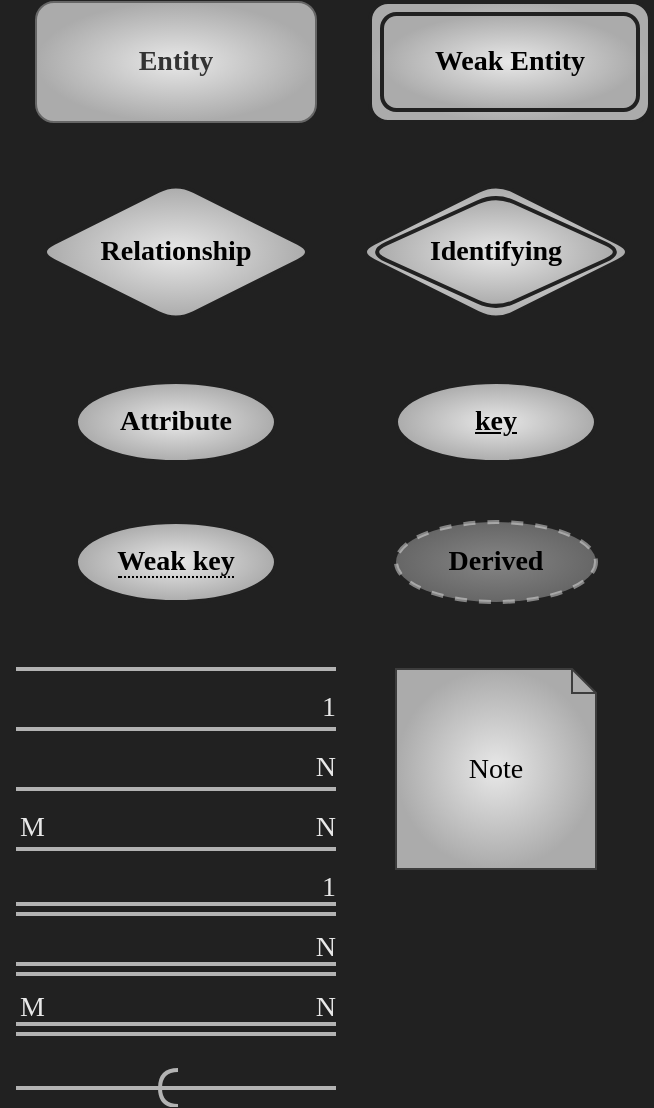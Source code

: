 <mxfile version="16.6.4" type="github" pages="3">
  <diagram id="nxQ-FBLO75y6oR8-ZmPx" name="Page-1">
    <mxGraphModel dx="868" dy="450" grid="0" gridSize="10" guides="1" tooltips="1" connect="1" arrows="1" fold="1" page="1" pageScale="1" pageWidth="1169" pageHeight="827" background="#212121" math="0" shadow="0">
      <root>
        <mxCell id="0" />
        <mxCell id="1" parent="0" />
        <mxCell id="2" value="Entity" style="whiteSpace=wrap;html=1;align=center;fontFamily=Tahoma;rounded=1;fillColor=#E8E8E8;strokeColor=#666666;fontColor=#333333;gradientColor=#ABABAB;gradientDirection=radial;fontSize=14;labelBackgroundColor=none;fontStyle=1" parent="1" vertex="1">
          <mxGeometry x="30" y="30" width="140" height="60" as="geometry" />
        </mxCell>
        <mxCell id="3" value="Weak Entity" style="shape=ext;margin=3;double=1;whiteSpace=wrap;html=1;align=center;rounded=1;labelBackgroundColor=none;fontFamily=Tahoma;fontSize=14;fontColor=#000000;fillColor=#E8E8E8;gradientColor=#ABABAB;gradientDirection=radial;fontStyle=1;strokeColor=#212121;strokeWidth=2;glass=0;" parent="1" vertex="1">
          <mxGeometry x="197" y="30" width="140" height="60" as="geometry" />
        </mxCell>
        <mxCell id="4" value="Relationship" style="shape=rhombus;perimeter=rhombusPerimeter;whiteSpace=wrap;html=1;align=center;rounded=1;labelBackgroundColor=none;fontFamily=Tahoma;fontSize=14;fontColor=#000000;strokeColor=#212121;strokeWidth=2;fillColor=#E8E8E8;gradientColor=#ABABAB;gradientDirection=radial;fontStyle=1" parent="1" vertex="1">
          <mxGeometry x="30" y="120" width="140" height="70" as="geometry" />
        </mxCell>
        <mxCell id="5" value="Identifying" style="shape=rhombus;double=1;perimeter=rhombusPerimeter;whiteSpace=wrap;html=1;align=center;rounded=1;labelBackgroundColor=none;fontFamily=Tahoma;fontSize=14;fontColor=#000000;strokeColor=#212121;strokeWidth=2;fillColor=#E8E8E8;gradientColor=#ABABAB;gradientDirection=radial;fontStyle=1" parent="1" vertex="1">
          <mxGeometry x="190" y="120" width="140" height="70" as="geometry" />
        </mxCell>
        <mxCell id="6" value="Attribute" style="ellipse;whiteSpace=wrap;html=1;align=center;rounded=1;labelBackgroundColor=none;fontFamily=Tahoma;fontSize=14;fontColor=#000000;strokeColor=#212121;strokeWidth=2;fillColor=#E8E8E8;gradientColor=#ABABAB;gradientDirection=radial;fontStyle=1" parent="1" vertex="1">
          <mxGeometry x="50" y="220" width="100" height="40" as="geometry" />
        </mxCell>
        <mxCell id="7" value="key" style="ellipse;whiteSpace=wrap;html=1;align=center;fontStyle=5;rounded=1;labelBackgroundColor=none;fontFamily=Tahoma;fontSize=14;fontColor=#000000;strokeColor=#212121;strokeWidth=2;fillColor=#E8E8E8;gradientColor=#ABABAB;gradientDirection=radial;" parent="1" vertex="1">
          <mxGeometry x="210" y="220" width="100" height="40" as="geometry" />
        </mxCell>
        <mxCell id="8" value="&lt;span style=&quot;border-bottom: 1px dotted&quot;&gt;Weak key&lt;/span&gt;" style="ellipse;whiteSpace=wrap;html=1;align=center;rounded=1;labelBackgroundColor=none;fontFamily=Tahoma;fontSize=14;fontColor=#000000;strokeColor=#212121;strokeWidth=2;fillColor=#E8E8E8;gradientColor=#ABABAB;gradientDirection=radial;fontStyle=1" parent="1" vertex="1">
          <mxGeometry x="50" y="290" width="100" height="40" as="geometry" />
        </mxCell>
        <mxCell id="10" value="Derived" style="ellipse;whiteSpace=wrap;html=1;align=center;dashed=1;rounded=1;labelBackgroundColor=none;fontFamily=Tahoma;fontSize=14;fontColor=#000000;strokeColor=#e8e8e8;strokeWidth=2;fillColor=#E8E8E8;gradientColor=#ABABAB;gradientDirection=radial;perimeterSpacing=0;fontStyle=1;labelBorderColor=none;shadow=0;opacity=50;" parent="1" vertex="1">
          <mxGeometry x="210" y="290" width="100" height="40" as="geometry" />
        </mxCell>
        <mxCell id="15" value="Note" style="shape=note;size=12;whiteSpace=wrap;html=1;rounded=1;shadow=0;glass=0;labelBackgroundColor=none;labelBorderColor=none;fontFamily=Tahoma;fontSize=14;fontColor=#000000;strokeColor=#3D3D3D;strokeWidth=1;fillColor=#E8E8E8;gradientColor=#ABABAB;gradientDirection=radial;" parent="1" vertex="1">
          <mxGeometry x="210" y="363.5" width="100" height="100" as="geometry" />
        </mxCell>
        <mxCell id="17" value="" style="endArrow=none;html=1;rounded=1;fontFamily=Tahoma;fontSize=14;fontColor=#000000;strokeWidth=2;sketch=0;shadow=0;fillColor=none;strokeColor=#B3B3B3;" parent="1" edge="1">
          <mxGeometry relative="1" as="geometry">
            <mxPoint x="20" y="363.5" as="sourcePoint" />
            <mxPoint x="180" y="363.5" as="targetPoint" />
          </mxGeometry>
        </mxCell>
        <mxCell id="18" value="" style="endArrow=none;html=1;rounded=0;shadow=0;sketch=0;fontFamily=Tahoma;fontSize=14;fontColor=#E8E8E8;strokeWidth=2;fillColor=none;strokeColor=#B3B3B3;" parent="1" edge="1">
          <mxGeometry relative="1" as="geometry">
            <mxPoint x="20" y="393.5" as="sourcePoint" />
            <mxPoint x="180" y="393.5" as="targetPoint" />
          </mxGeometry>
        </mxCell>
        <mxCell id="19" value="1" style="resizable=0;html=1;align=right;verticalAlign=bottom;rounded=1;shadow=0;glass=0;labelBackgroundColor=none;labelBorderColor=none;fontFamily=Tahoma;fontSize=14;fontColor=#E8E8E8;strokeColor=#3D3D3D;strokeWidth=1;fillColor=#E8E8E8;gradientColor=#ABABAB;gradientDirection=radial;" parent="18" connectable="0" vertex="1">
          <mxGeometry x="1" relative="1" as="geometry" />
        </mxCell>
        <mxCell id="20" value="" style="endArrow=none;html=1;rounded=0;shadow=0;sketch=0;fontFamily=Tahoma;fontSize=14;fontColor=#E8E8E8;strokeWidth=2;fillColor=none;strokeColor=#B3B3B3;" parent="1" edge="1">
          <mxGeometry relative="1" as="geometry">
            <mxPoint x="20" y="423.5" as="sourcePoint" />
            <mxPoint x="180" y="423.5" as="targetPoint" />
          </mxGeometry>
        </mxCell>
        <mxCell id="21" value="N" style="resizable=0;html=1;align=right;verticalAlign=bottom;rounded=1;shadow=0;glass=0;labelBackgroundColor=none;labelBorderColor=none;fontFamily=Tahoma;fontSize=14;fontColor=#E8E8E8;strokeColor=#3D3D3D;strokeWidth=1;fillColor=#E8E8E8;gradientColor=#ABABAB;gradientDirection=radial;" parent="20" connectable="0" vertex="1">
          <mxGeometry x="1" relative="1" as="geometry" />
        </mxCell>
        <mxCell id="22" value="" style="endArrow=none;html=1;rounded=0;shadow=0;sketch=0;fontFamily=Tahoma;fontSize=14;fontColor=#E8E8E8;strokeWidth=2;fillColor=none;strokeColor=#B3B3B3;" parent="1" edge="1">
          <mxGeometry relative="1" as="geometry">
            <mxPoint x="20" y="453.5" as="sourcePoint" />
            <mxPoint x="180" y="453.5" as="targetPoint" />
          </mxGeometry>
        </mxCell>
        <mxCell id="23" value="M" style="resizable=0;html=1;align=left;verticalAlign=bottom;rounded=1;shadow=0;glass=0;labelBackgroundColor=none;labelBorderColor=none;fontFamily=Tahoma;fontSize=14;fontColor=#E8E8E8;strokeColor=#3D3D3D;strokeWidth=1;fillColor=#E8E8E8;gradientColor=#ABABAB;gradientDirection=radial;" parent="22" connectable="0" vertex="1">
          <mxGeometry x="-1" relative="1" as="geometry" />
        </mxCell>
        <mxCell id="24" value="N" style="resizable=0;html=1;align=right;verticalAlign=bottom;rounded=1;shadow=0;glass=0;labelBackgroundColor=none;labelBorderColor=none;fontFamily=Tahoma;fontSize=14;fontColor=#E8E8E8;strokeColor=#3D3D3D;strokeWidth=1;fillColor=#E8E8E8;gradientColor=#ABABAB;gradientDirection=radial;" parent="22" connectable="0" vertex="1">
          <mxGeometry x="1" relative="1" as="geometry" />
        </mxCell>
        <mxCell id="27" value="" style="shape=link;html=1;rounded=0;shadow=0;sketch=0;fontFamily=Tahoma;fontSize=14;fontColor=#E8E8E8;strokeWidth=2;fillColor=none;strokeColor=#B3B3B3;" parent="1" edge="1">
          <mxGeometry relative="1" as="geometry">
            <mxPoint x="20" y="483.5" as="sourcePoint" />
            <mxPoint x="180" y="483.5" as="targetPoint" />
          </mxGeometry>
        </mxCell>
        <mxCell id="28" value="1" style="resizable=0;html=1;align=right;verticalAlign=bottom;rounded=1;shadow=0;glass=0;labelBackgroundColor=none;labelBorderColor=none;fontFamily=Tahoma;fontSize=14;fontColor=#E8E8E8;strokeColor=#3D3D3D;strokeWidth=1;fillColor=#E8E8E8;gradientColor=#ABABAB;gradientDirection=radial;" parent="27" connectable="0" vertex="1">
          <mxGeometry x="1" relative="1" as="geometry" />
        </mxCell>
        <mxCell id="29" value="" style="shape=link;html=1;rounded=0;shadow=0;sketch=0;fontFamily=Tahoma;fontSize=14;fontColor=#E8E8E8;strokeWidth=2;fillColor=none;strokeColor=#B3B3B3;" parent="1" edge="1">
          <mxGeometry relative="1" as="geometry">
            <mxPoint x="20" y="513.5" as="sourcePoint" />
            <mxPoint x="180" y="513.5" as="targetPoint" />
          </mxGeometry>
        </mxCell>
        <mxCell id="30" value="N" style="resizable=0;html=1;align=right;verticalAlign=bottom;rounded=1;shadow=0;glass=0;labelBackgroundColor=none;labelBorderColor=none;fontFamily=Tahoma;fontSize=14;fontColor=#E8E8E8;strokeColor=#3D3D3D;strokeWidth=1;fillColor=#E8E8E8;gradientColor=#ABABAB;gradientDirection=radial;" parent="29" connectable="0" vertex="1">
          <mxGeometry x="1" relative="1" as="geometry" />
        </mxCell>
        <mxCell id="31" value="" style="shape=link;html=1;rounded=0;shadow=0;sketch=0;fontFamily=Tahoma;fontSize=14;fontColor=#E8E8E8;strokeWidth=2;fillColor=none;strokeColor=#B3B3B3;" parent="1" edge="1">
          <mxGeometry relative="1" as="geometry">
            <mxPoint x="20" y="543.5" as="sourcePoint" />
            <mxPoint x="180" y="543.5" as="targetPoint" />
          </mxGeometry>
        </mxCell>
        <mxCell id="32" value="M" style="resizable=0;html=1;align=left;verticalAlign=bottom;rounded=1;shadow=0;glass=0;labelBackgroundColor=none;labelBorderColor=none;fontFamily=Tahoma;fontSize=14;fontColor=#E8E8E8;strokeColor=#3D3D3D;strokeWidth=1;fillColor=#E8E8E8;gradientColor=#ABABAB;gradientDirection=radial;" parent="31" connectable="0" vertex="1">
          <mxGeometry x="-1" relative="1" as="geometry" />
        </mxCell>
        <mxCell id="33" value="N" style="resizable=0;html=1;align=right;verticalAlign=bottom;rounded=1;shadow=0;glass=0;labelBackgroundColor=none;labelBorderColor=none;fontFamily=Tahoma;fontSize=14;fontColor=#E8E8E8;strokeColor=#3D3D3D;strokeWidth=1;fillColor=#E8E8E8;gradientColor=#ABABAB;gradientDirection=radial;" parent="31" connectable="0" vertex="1">
          <mxGeometry x="1" relative="1" as="geometry" />
        </mxCell>
        <mxCell id="36" value="" style="group" parent="1" vertex="1" connectable="0">
          <mxGeometry x="20" y="573" width="160" as="geometry" />
        </mxCell>
        <mxCell id="34" value="" style="endArrow=halfCircle;html=1;rounded=1;fontFamily=Tahoma;fontSize=14;fontColor=#000000;strokeWidth=2;sketch=0;shadow=0;endFill=0;fillColor=none;strokeColor=#B3B3B3;" parent="36" edge="1">
          <mxGeometry relative="1" as="geometry">
            <mxPoint as="sourcePoint" />
            <mxPoint x="81" as="targetPoint" />
          </mxGeometry>
        </mxCell>
        <mxCell id="35" value="" style="endArrow=none;html=1;rounded=1;fontFamily=Tahoma;fontSize=14;fontColor=#000000;strokeWidth=2;sketch=0;shadow=0;fillColor=none;strokeColor=#B3B3B3;" parent="36" edge="1">
          <mxGeometry relative="1" as="geometry">
            <mxPoint x="62" as="sourcePoint" />
            <mxPoint x="160" as="targetPoint" />
          </mxGeometry>
        </mxCell>
      </root>
    </mxGraphModel>
  </diagram>
  <diagram id="VD69oyN2dOncVNKw7iFa" name="Page-2">
    <mxGraphModel dx="1736" dy="2069" grid="1" gridSize="10" guides="1" tooltips="1" connect="1" arrows="1" fold="1" page="1" pageScale="1" pageWidth="827" pageHeight="1169" math="0" shadow="0">
      <root>
        <mxCell id="rk4uph9lNx4iMlP4vl7M-0" />
        <mxCell id="rk4uph9lNx4iMlP4vl7M-1" parent="rk4uph9lNx4iMlP4vl7M-0" />
        <mxCell id="rk4uph9lNx4iMlP4vl7M-2" value="JobOffer" style="shape=ext;margin=3;double=1;whiteSpace=wrap;html=1;align=center;rounded=1;labelBackgroundColor=none;fontFamily=Tahoma;fontSize=14;fontColor=#000000;fillColor=#E8E8E8;gradientColor=#ABABAB;gradientDirection=radial;fontStyle=1;strokeColor=#212121;strokeWidth=2;glass=0;" vertex="1" parent="rk4uph9lNx4iMlP4vl7M-1">
          <mxGeometry x="150" y="200" width="140" height="60" as="geometry" />
        </mxCell>
        <mxCell id="9rkRvWxK_ZJ8U9tP2Gku-0" value="" style="endArrow=none;html=1;rounded=1;fontFamily=Tahoma;fontSize=14;fontColor=#000000;strokeWidth=2;sketch=0;shadow=0;fillColor=none;strokeColor=#B3B3B3;exitX=1;exitY=0;exitDx=0;exitDy=0;entryX=0;entryY=0.5;entryDx=0;entryDy=0;" edge="1" parent="rk4uph9lNx4iMlP4vl7M-1" source="rk4uph9lNx4iMlP4vl7M-2" target="YN9PPE13zo6NIbzX8YwI-0">
          <mxGeometry relative="1" as="geometry">
            <mxPoint x="300" y="200" as="sourcePoint" />
            <mxPoint x="350" y="150" as="targetPoint" />
          </mxGeometry>
        </mxCell>
        <mxCell id="YN9PPE13zo6NIbzX8YwI-0" value="Title" style="ellipse;whiteSpace=wrap;html=1;align=center;rounded=1;labelBackgroundColor=none;fontFamily=Tahoma;fontSize=14;fontColor=#000000;strokeColor=#212121;strokeWidth=2;fillColor=#E8E8E8;gradientColor=#ABABAB;gradientDirection=radial;fontStyle=1" vertex="1" parent="rk4uph9lNx4iMlP4vl7M-1">
          <mxGeometry x="350" y="120" width="100" height="40" as="geometry" />
        </mxCell>
        <mxCell id="IxRI5mt1s3i6k6pDzqre-0" value="" style="endArrow=none;html=1;rounded=1;fontFamily=Tahoma;fontSize=14;fontColor=#000000;strokeWidth=2;sketch=0;shadow=0;fillColor=none;strokeColor=#B3B3B3;exitX=0.75;exitY=1;exitDx=0;exitDy=0;entryX=0.5;entryY=0;entryDx=0;entryDy=0;" edge="1" parent="rk4uph9lNx4iMlP4vl7M-1" source="rk4uph9lNx4iMlP4vl7M-2" target="YK334ett4l_10WmFiytt-0">
          <mxGeometry relative="1" as="geometry">
            <mxPoint x="240" y="300" as="sourcePoint" />
            <mxPoint x="260" y="310" as="targetPoint" />
          </mxGeometry>
        </mxCell>
        <mxCell id="YK334ett4l_10WmFiytt-0" value="&lt;span style=&quot;border-bottom: 1px dotted&quot;&gt;ID&lt;/span&gt;" style="ellipse;whiteSpace=wrap;html=1;align=center;rounded=1;labelBackgroundColor=none;fontFamily=Tahoma;fontSize=14;fontColor=#000000;strokeColor=#212121;strokeWidth=2;fillColor=#E8E8E8;gradientColor=#ABABAB;gradientDirection=radial;fontStyle=1" vertex="1" parent="rk4uph9lNx4iMlP4vl7M-1">
          <mxGeometry x="280" y="450" width="100" height="40" as="geometry" />
        </mxCell>
        <mxCell id="Xhn75recrWoib7lo1joH-0" value="PWD" style="ellipse;whiteSpace=wrap;html=1;align=center;rounded=1;labelBackgroundColor=none;fontFamily=Tahoma;fontSize=14;fontColor=#000000;strokeColor=#212121;strokeWidth=2;fillColor=#E8E8E8;gradientColor=#ABABAB;gradientDirection=radial;fontStyle=1" vertex="1" parent="rk4uph9lNx4iMlP4vl7M-1">
          <mxGeometry x="170" y="450" width="100" height="40" as="geometry" />
        </mxCell>
        <mxCell id="VGgSrM5OayeGxAi1Kpbs-0" value="" style="endArrow=none;html=1;rounded=1;fontFamily=Tahoma;fontSize=14;fontColor=#000000;strokeWidth=2;sketch=0;shadow=0;fillColor=none;strokeColor=#B3B3B3;exitX=0.43;exitY=0;exitDx=0;exitDy=0;exitPerimeter=0;entryX=0.5;entryY=1;entryDx=0;entryDy=0;" edge="1" parent="rk4uph9lNx4iMlP4vl7M-1" source="Xhn75recrWoib7lo1joH-0" target="rk4uph9lNx4iMlP4vl7M-2">
          <mxGeometry relative="1" as="geometry">
            <mxPoint x="200" y="290" as="sourcePoint" />
            <mxPoint x="360" y="290" as="targetPoint" />
          </mxGeometry>
        </mxCell>
        <mxCell id="T2JcxQoHw4T5-ahztZH7-0" value="" style="endArrow=none;html=1;rounded=1;fontFamily=Tahoma;fontSize=14;fontColor=#000000;strokeWidth=2;sketch=0;shadow=0;fillColor=none;strokeColor=#B3B3B3;exitX=0.5;exitY=0;exitDx=0;exitDy=0;entryX=0.25;entryY=1;entryDx=0;entryDy=0;" edge="1" parent="rk4uph9lNx4iMlP4vl7M-1" source="8ys0j9FMvg7fT-tDwUXh-0" target="rk4uph9lNx4iMlP4vl7M-2">
          <mxGeometry relative="1" as="geometry">
            <mxPoint x="150" y="280" as="sourcePoint" />
            <mxPoint x="310" y="280" as="targetPoint" />
          </mxGeometry>
        </mxCell>
        <mxCell id="8ys0j9FMvg7fT-tDwUXh-0" value="City" style="ellipse;whiteSpace=wrap;html=1;align=center;rounded=1;labelBackgroundColor=none;fontFamily=Tahoma;fontSize=14;fontColor=#000000;strokeColor=#212121;strokeWidth=2;fillColor=#E8E8E8;gradientColor=#ABABAB;gradientDirection=radial;fontStyle=1" vertex="1" parent="rk4uph9lNx4iMlP4vl7M-1">
          <mxGeometry x="60" y="450" width="100" height="40" as="geometry" />
        </mxCell>
        <mxCell id="NID8VUiatON0KxGzo2PV-0" value="" style="endArrow=none;html=1;rounded=1;fontFamily=Tahoma;fontSize=14;fontColor=#000000;strokeWidth=2;sketch=0;shadow=0;fillColor=none;strokeColor=#B3B3B3;exitX=1;exitY=0.5;exitDx=0;exitDy=0;entryX=0.086;entryY=1;entryDx=0;entryDy=0;entryPerimeter=0;" edge="1" parent="rk4uph9lNx4iMlP4vl7M-1" source="z-m0kT5MLivwVzJxrD-b-0" target="rk4uph9lNx4iMlP4vl7M-2">
          <mxGeometry relative="1" as="geometry">
            <mxPoint x="110" y="260" as="sourcePoint" />
            <mxPoint x="270" y="260" as="targetPoint" />
          </mxGeometry>
        </mxCell>
        <mxCell id="z-m0kT5MLivwVzJxrD-b-0" value="Date" style="ellipse;whiteSpace=wrap;html=1;align=center;rounded=1;labelBackgroundColor=none;fontFamily=Tahoma;fontSize=14;fontColor=#000000;strokeColor=#212121;strokeWidth=2;fillColor=#E8E8E8;gradientColor=#ABABAB;gradientDirection=radial;fontStyle=1" vertex="1" parent="rk4uph9lNx4iMlP4vl7M-1">
          <mxGeometry x="10" y="270" width="100" height="40" as="geometry" />
        </mxCell>
        <mxCell id="CeNcWIniL0N3e3qiuI1k-0" value="Rights" style="ellipse;whiteSpace=wrap;html=1;align=center;rounded=1;labelBackgroundColor=none;fontFamily=Tahoma;fontSize=14;fontColor=#000000;strokeColor=#212121;strokeWidth=2;fillColor=#E8E8E8;gradientColor=#ABABAB;gradientDirection=radial;fontStyle=1" vertex="1" parent="rk4uph9lNx4iMlP4vl7M-1">
          <mxGeometry x="10" y="220" width="100" height="40" as="geometry" />
        </mxCell>
        <mxCell id="mNNDeX_QIN94eRaXVsE7-0" value="" style="endArrow=none;html=1;rounded=1;fontFamily=Tahoma;fontSize=14;fontColor=#000000;strokeWidth=2;sketch=0;shadow=0;fillColor=none;strokeColor=#B3B3B3;exitX=1;exitY=0.5;exitDx=0;exitDy=0;entryX=0;entryY=0.5;entryDx=0;entryDy=0;" edge="1" parent="rk4uph9lNx4iMlP4vl7M-1" source="CeNcWIniL0N3e3qiuI1k-0" target="rk4uph9lNx4iMlP4vl7M-2">
          <mxGeometry relative="1" as="geometry">
            <mxPoint x="130" y="210" as="sourcePoint" />
            <mxPoint x="290" y="210" as="targetPoint" />
          </mxGeometry>
        </mxCell>
        <mxCell id="4T1wd8W-M_qAhaZi0YMt-0" value="" style="endArrow=none;html=1;rounded=0;shadow=0;sketch=0;fontFamily=Tahoma;fontSize=14;fontColor=#E8E8E8;strokeWidth=2;fillColor=none;strokeColor=#B3B3B3;exitX=0.5;exitY=0;exitDx=0;exitDy=0;startArrow=none;entryX=0.5;entryY=1;entryDx=0;entryDy=0;" edge="1" parent="rk4uph9lNx4iMlP4vl7M-1" source="qmHMkQABPCZLnamkYkSW-0" target="-v7QiB_Z96umjHIJAuUX-0">
          <mxGeometry relative="1" as="geometry">
            <mxPoint x="200" y="120" as="sourcePoint" />
            <mxPoint x="220" y="40" as="targetPoint" />
          </mxGeometry>
        </mxCell>
        <mxCell id="4T1wd8W-M_qAhaZi0YMt-2" value="N" style="resizable=0;html=1;align=right;verticalAlign=bottom;rounded=1;shadow=0;glass=0;labelBackgroundColor=none;labelBorderColor=none;fontFamily=Tahoma;fontSize=14;fontColor=#E8E8E8;strokeColor=#3D3D3D;strokeWidth=1;fillColor=#E8E8E8;gradientColor=#ABABAB;gradientDirection=radial;" connectable="0" vertex="1" parent="4T1wd8W-M_qAhaZi0YMt-0">
          <mxGeometry x="1" relative="1" as="geometry">
            <mxPoint x="10" y="30" as="offset" />
          </mxGeometry>
        </mxCell>
        <mxCell id="-v7QiB_Z96umjHIJAuUX-0" value="Developer" style="whiteSpace=wrap;html=1;align=center;fontFamily=Tahoma;rounded=1;fillColor=#E8E8E8;strokeColor=#666666;fontColor=#333333;gradientColor=#ABABAB;gradientDirection=radial;fontSize=14;labelBackgroundColor=none;fontStyle=1" vertex="1" parent="rk4uph9lNx4iMlP4vl7M-1">
          <mxGeometry x="150" y="20" width="140" height="60" as="geometry" />
        </mxCell>
        <mxCell id="qmHMkQABPCZLnamkYkSW-0" value="Demand" style="shape=rhombus;perimeter=rhombusPerimeter;whiteSpace=wrap;html=1;align=center;rounded=1;labelBackgroundColor=none;fontFamily=Tahoma;fontSize=14;fontColor=#000000;strokeColor=#212121;strokeWidth=2;fillColor=#E8E8E8;gradientColor=#ABABAB;gradientDirection=radial;fontStyle=1" vertex="1" parent="rk4uph9lNx4iMlP4vl7M-1">
          <mxGeometry x="150" y="110" width="140" height="70" as="geometry" />
        </mxCell>
        <mxCell id="-v7QiB_Z96umjHIJAuUX-1" value="" style="endArrow=none;html=1;rounded=0;shadow=0;sketch=0;fontFamily=Tahoma;fontSize=14;fontColor=#E8E8E8;strokeWidth=2;fillColor=none;strokeColor=#B3B3B3;exitX=0.5;exitY=0;exitDx=0;exitDy=0;" edge="1" parent="rk4uph9lNx4iMlP4vl7M-1" source="rk4uph9lNx4iMlP4vl7M-2" target="qmHMkQABPCZLnamkYkSW-0">
          <mxGeometry relative="1" as="geometry">
            <mxPoint x="220" y="200" as="sourcePoint" />
            <mxPoint x="220" y="40" as="targetPoint" />
          </mxGeometry>
        </mxCell>
        <mxCell id="-v7QiB_Z96umjHIJAuUX-2" value="M" style="resizable=0;html=1;align=left;verticalAlign=bottom;rounded=1;shadow=0;glass=0;labelBackgroundColor=none;labelBorderColor=none;fontFamily=Tahoma;fontSize=14;fontColor=#E8E8E8;strokeColor=#3D3D3D;strokeWidth=1;fillColor=#E8E8E8;gradientColor=#ABABAB;gradientDirection=radial;" connectable="0" vertex="1" parent="-v7QiB_Z96umjHIJAuUX-1">
          <mxGeometry x="-1" relative="1" as="geometry" />
        </mxCell>
        <mxCell id="4z8ztbfDljH6pk97vrW4-0" value="" style="endArrow=none;html=1;rounded=1;fontFamily=Tahoma;fontSize=14;fontColor=#000000;strokeWidth=2;sketch=0;shadow=0;fillColor=none;strokeColor=#B3B3B3;entryX=0;entryY=0;entryDx=0;entryDy=0;exitX=1;exitY=0.5;exitDx=0;exitDy=0;" edge="1" parent="rk4uph9lNx4iMlP4vl7M-1" source="wwb4A_Kse1EsZqZpXOCj-1" target="qmHMkQABPCZLnamkYkSW-0">
          <mxGeometry relative="1" as="geometry">
            <mxPoint x="110" y="90" as="sourcePoint" />
            <mxPoint x="270" y="90" as="targetPoint" />
          </mxGeometry>
        </mxCell>
        <mxCell id="4z8ztbfDljH6pk97vrW4-1" value="" style="endArrow=none;html=1;rounded=1;fontFamily=Tahoma;fontSize=14;fontColor=#000000;strokeWidth=2;sketch=0;shadow=0;fillColor=none;strokeColor=#B3B3B3;entryX=0.05;entryY=0.529;entryDx=0;entryDy=0;entryPerimeter=0;exitX=1;exitY=0.5;exitDx=0;exitDy=0;" edge="1" parent="rk4uph9lNx4iMlP4vl7M-1" source="wwb4A_Kse1EsZqZpXOCj-0" target="qmHMkQABPCZLnamkYkSW-0">
          <mxGeometry relative="1" as="geometry">
            <mxPoint x="80" y="119" as="sourcePoint" />
            <mxPoint x="240" y="119" as="targetPoint" />
            <Array as="points" />
          </mxGeometry>
        </mxCell>
        <mxCell id="4z8ztbfDljH6pk97vrW4-2" value="" style="endArrow=none;html=1;rounded=1;fontFamily=Tahoma;fontSize=14;fontColor=#000000;strokeWidth=2;sketch=0;shadow=0;fillColor=none;strokeColor=#B3B3B3;exitX=1;exitY=0.5;exitDx=0;exitDy=0;entryX=0;entryY=1;entryDx=0;entryDy=0;" edge="1" parent="rk4uph9lNx4iMlP4vl7M-1" source="wwb4A_Kse1EsZqZpXOCj-2" target="qmHMkQABPCZLnamkYkSW-0">
          <mxGeometry relative="1" as="geometry">
            <mxPoint x="120" y="160" as="sourcePoint" />
            <mxPoint x="280" y="160" as="targetPoint" />
          </mxGeometry>
        </mxCell>
        <mxCell id="wwb4A_Kse1EsZqZpXOCj-0" value="Date" style="ellipse;whiteSpace=wrap;html=1;align=center;rounded=1;labelBackgroundColor=none;fontFamily=Tahoma;fontSize=14;fontColor=#000000;strokeColor=#212121;strokeWidth=2;fillColor=#E8E8E8;gradientColor=#ABABAB;gradientDirection=radial;fontStyle=1" vertex="1" parent="rk4uph9lNx4iMlP4vl7M-1">
          <mxGeometry x="10" y="110" width="100" height="40" as="geometry" />
        </mxCell>
        <mxCell id="wwb4A_Kse1EsZqZpXOCj-1" value="Description" style="ellipse;whiteSpace=wrap;html=1;align=center;rounded=1;labelBackgroundColor=none;fontFamily=Tahoma;fontSize=14;fontColor=#000000;strokeColor=#212121;strokeWidth=2;fillColor=#E8E8E8;gradientColor=#ABABAB;gradientDirection=radial;fontStyle=1" vertex="1" parent="rk4uph9lNx4iMlP4vl7M-1">
          <mxGeometry x="10" y="60" width="100" height="40" as="geometry" />
        </mxCell>
        <mxCell id="wwb4A_Kse1EsZqZpXOCj-2" value="File" style="ellipse;whiteSpace=wrap;html=1;align=center;rounded=1;labelBackgroundColor=none;fontFamily=Tahoma;fontSize=14;fontColor=#000000;strokeColor=#212121;strokeWidth=2;fillColor=#E8E8E8;gradientColor=#ABABAB;gradientDirection=radial;fontStyle=1" vertex="1" parent="rk4uph9lNx4iMlP4vl7M-1">
          <mxGeometry x="10" y="160" width="100" height="40" as="geometry" />
        </mxCell>
        <mxCell id="M5eslnkCeTe2n3EcGh0Y-0" value="Company" style="whiteSpace=wrap;html=1;align=center;fontFamily=Tahoma;rounded=1;fillColor=#E8E8E8;strokeColor=#666666;fontColor=#333333;gradientColor=#ABABAB;gradientDirection=radial;fontSize=14;labelBackgroundColor=none;fontStyle=1" vertex="1" parent="rk4uph9lNx4iMlP4vl7M-1">
          <mxGeometry x="820" y="200" width="140" height="60" as="geometry" />
        </mxCell>
        <mxCell id="kXl6wBacoeYT-bvrtTcC-0" value="" style="endArrow=none;html=1;rounded=1;fontFamily=Tahoma;fontSize=14;fontColor=#000000;strokeWidth=2;sketch=0;shadow=0;fillColor=none;strokeColor=#B3B3B3;entryX=0;entryY=0.25;entryDx=0;entryDy=0;exitX=1;exitY=0.5;exitDx=0;exitDy=0;" edge="1" parent="rk4uph9lNx4iMlP4vl7M-1" source="mS9bInaBYe6kqbn-PW9V-2" target="M5eslnkCeTe2n3EcGh0Y-0">
          <mxGeometry relative="1" as="geometry">
            <mxPoint x="600" y="160" as="sourcePoint" />
            <mxPoint x="670" y="20" as="targetPoint" />
          </mxGeometry>
        </mxCell>
        <mxCell id="kXl6wBacoeYT-bvrtTcC-1" value="" style="endArrow=none;html=1;rounded=1;fontFamily=Tahoma;fontSize=14;fontColor=#000000;strokeWidth=2;sketch=0;shadow=0;fillColor=none;strokeColor=#B3B3B3;entryX=0;entryY=0.75;entryDx=0;entryDy=0;exitX=1;exitY=0.5;exitDx=0;exitDy=0;" edge="1" parent="rk4uph9lNx4iMlP4vl7M-1" target="M5eslnkCeTe2n3EcGh0Y-0">
          <mxGeometry relative="1" as="geometry">
            <mxPoint x="720" y="280" as="sourcePoint" />
            <mxPoint x="690" y="60" as="targetPoint" />
          </mxGeometry>
        </mxCell>
        <mxCell id="mTIs682GzsTPPZRVgHKH-5" value="???" style="edgeLabel;html=1;align=center;verticalAlign=middle;resizable=0;points=[];fontColor=#FF2164;" vertex="1" connectable="0" parent="kXl6wBacoeYT-bvrtTcC-1">
          <mxGeometry x="0.389" relative="1" as="geometry">
            <mxPoint y="1" as="offset" />
          </mxGeometry>
        </mxCell>
        <mxCell id="kXl6wBacoeYT-bvrtTcC-2" value="" style="endArrow=none;html=1;rounded=1;fontFamily=Tahoma;fontSize=14;fontColor=#000000;strokeWidth=2;sketch=0;shadow=0;fillColor=none;strokeColor=#B3B3B3;entryX=0.093;entryY=1.033;entryDx=0;entryDy=0;exitX=1;exitY=0.5;exitDx=0;exitDy=0;entryPerimeter=0;" edge="1" parent="rk4uph9lNx4iMlP4vl7M-1" source="mS9bInaBYe6kqbn-PW9V-1" target="M5eslnkCeTe2n3EcGh0Y-0">
          <mxGeometry relative="1" as="geometry">
            <mxPoint x="600" y="240" as="sourcePoint" />
            <mxPoint x="620" y="40" as="targetPoint" />
          </mxGeometry>
        </mxCell>
        <mxCell id="kXl6wBacoeYT-bvrtTcC-3" value="" style="endArrow=none;html=1;rounded=1;fontFamily=Tahoma;fontSize=14;fontColor=#000000;strokeWidth=2;sketch=0;shadow=0;fillColor=none;strokeColor=#B3B3B3;entryX=0;entryY=0;entryDx=0;entryDy=0;exitX=1;exitY=0.5;exitDx=0;exitDy=0;" edge="1" parent="rk4uph9lNx4iMlP4vl7M-1" source="mS9bInaBYe6kqbn-PW9V-4" target="M5eslnkCeTe2n3EcGh0Y-0">
          <mxGeometry relative="1" as="geometry">
            <mxPoint x="640" y="150" as="sourcePoint" />
            <mxPoint x="610" y="70" as="targetPoint" />
          </mxGeometry>
        </mxCell>
        <mxCell id="kXl6wBacoeYT-bvrtTcC-4" value="" style="endArrow=none;html=1;rounded=1;fontFamily=Tahoma;fontSize=14;fontColor=#000000;strokeWidth=2;sketch=0;shadow=0;fillColor=none;strokeColor=#B3B3B3;exitX=0.25;exitY=0;exitDx=0;exitDy=0;entryX=0.5;entryY=1;entryDx=0;entryDy=0;" edge="1" parent="rk4uph9lNx4iMlP4vl7M-1" source="M5eslnkCeTe2n3EcGh0Y-0" target="mS9bInaBYe6kqbn-PW9V-5">
          <mxGeometry relative="1" as="geometry">
            <mxPoint x="710" y="70" as="sourcePoint" />
            <mxPoint x="730" y="140" as="targetPoint" />
          </mxGeometry>
        </mxCell>
        <mxCell id="kXl6wBacoeYT-bvrtTcC-5" value="" style="endArrow=none;html=1;rounded=1;fontFamily=Tahoma;fontSize=14;fontColor=#000000;strokeWidth=2;sketch=0;shadow=0;fillColor=none;strokeColor=#B3B3B3;exitX=0.136;exitY=0;exitDx=0;exitDy=0;exitPerimeter=0;entryX=0.5;entryY=1;entryDx=0;entryDy=0;" edge="1" parent="rk4uph9lNx4iMlP4vl7M-1" source="M5eslnkCeTe2n3EcGh0Y-0" target="mS9bInaBYe6kqbn-PW9V-0">
          <mxGeometry relative="1" as="geometry">
            <mxPoint x="740" y="30" as="sourcePoint" />
            <mxPoint x="670" y="150" as="targetPoint" />
          </mxGeometry>
        </mxCell>
        <mxCell id="mS9bInaBYe6kqbn-PW9V-0" value="Description" style="ellipse;whiteSpace=wrap;html=1;align=center;rounded=1;labelBackgroundColor=none;fontFamily=Tahoma;fontSize=14;fontColor=#000000;strokeColor=#212121;strokeWidth=2;fillColor=#E8E8E8;gradientColor=#ABABAB;gradientDirection=radial;fontStyle=1" vertex="1" parent="rk4uph9lNx4iMlP4vl7M-1">
          <mxGeometry x="660" y="30" width="100" height="40" as="geometry" />
        </mxCell>
        <mxCell id="mS9bInaBYe6kqbn-PW9V-1" value="Founded Date" style="ellipse;whiteSpace=wrap;html=1;align=center;rounded=1;labelBackgroundColor=none;fontFamily=Tahoma;fontSize=14;fontColor=#000000;strokeColor=#212121;strokeWidth=2;fillColor=#E8E8E8;gradientColor=#ABABAB;gradientDirection=radial;fontStyle=1" vertex="1" parent="rk4uph9lNx4iMlP4vl7M-1">
          <mxGeometry x="630" y="320" width="100" height="40" as="geometry" />
        </mxCell>
        <mxCell id="mS9bInaBYe6kqbn-PW9V-2" value="&lt;u&gt;Name&lt;/u&gt;" style="ellipse;whiteSpace=wrap;html=1;align=center;rounded=1;labelBackgroundColor=none;fontFamily=Tahoma;fontSize=14;fontColor=#000000;strokeColor=#212121;strokeWidth=2;fillColor=#E8E8E8;gradientColor=#ABABAB;gradientDirection=radial;fontStyle=1" vertex="1" parent="rk4uph9lNx4iMlP4vl7M-1">
          <mxGeometry x="430" y="30" width="100" height="40" as="geometry" />
        </mxCell>
        <mxCell id="mS9bInaBYe6kqbn-PW9V-4" value="Website" style="ellipse;whiteSpace=wrap;html=1;align=center;rounded=1;labelBackgroundColor=none;fontFamily=Tahoma;fontSize=14;fontColor=#000000;strokeColor=#212121;strokeWidth=2;fillColor=#E8E8E8;gradientColor=#ABABAB;gradientDirection=radial;fontStyle=1" vertex="1" parent="rk4uph9lNx4iMlP4vl7M-1">
          <mxGeometry x="550" y="30" width="100" height="40" as="geometry" />
        </mxCell>
        <mxCell id="mS9bInaBYe6kqbn-PW9V-5" value="Image" style="ellipse;whiteSpace=wrap;html=1;align=center;rounded=1;labelBackgroundColor=none;fontFamily=Tahoma;fontSize=14;fontColor=#000000;strokeColor=#212121;strokeWidth=2;fillColor=#E8E8E8;gradientColor=#ABABAB;gradientDirection=radial;fontStyle=1" vertex="1" parent="rk4uph9lNx4iMlP4vl7M-1">
          <mxGeometry x="770" y="30" width="100" height="40" as="geometry" />
        </mxCell>
        <mxCell id="gc1pDNp8M7LuVZ7Fq6Br-0" value="" style="endArrow=none;html=1;rounded=0;shadow=0;sketch=0;fontFamily=Tahoma;fontSize=14;fontColor=#E8E8E8;strokeWidth=2;fillColor=none;strokeColor=#B3B3B3;exitX=0.5;exitY=1;exitDx=0;exitDy=0;entryX=0.786;entryY=0;entryDx=0;entryDy=0;entryPerimeter=0;" edge="1" parent="rk4uph9lNx4iMlP4vl7M-1" source="rcyZ_z683ZU8wvsJBw8j-0" target="M5eslnkCeTe2n3EcGh0Y-0">
          <mxGeometry relative="1" as="geometry">
            <mxPoint x="890" y="140" as="sourcePoint" />
            <mxPoint x="930" y="190" as="targetPoint" />
          </mxGeometry>
        </mxCell>
        <mxCell id="gc1pDNp8M7LuVZ7Fq6Br-1" value="N" style="resizable=0;html=1;align=right;verticalAlign=bottom;rounded=1;shadow=0;glass=0;labelBackgroundColor=none;labelBorderColor=none;fontFamily=Tahoma;fontSize=14;fontColor=#E8E8E8;strokeColor=#3D3D3D;strokeWidth=1;fillColor=#E8E8E8;gradientColor=#ABABAB;gradientDirection=radial;" connectable="0" vertex="1" parent="gc1pDNp8M7LuVZ7Fq6Br-0">
          <mxGeometry x="1" relative="1" as="geometry" />
        </mxCell>
        <mxCell id="rcyZ_z683ZU8wvsJBw8j-0" value="Relationship" style="shape=rhombus;perimeter=rhombusPerimeter;whiteSpace=wrap;html=1;align=center;rounded=1;labelBackgroundColor=none;fontFamily=Tahoma;fontSize=14;fontColor=#000000;strokeColor=#212121;strokeWidth=2;fillColor=#E8E8E8;gradientColor=#ABABAB;gradientDirection=radial;fontStyle=1" vertex="1" parent="rk4uph9lNx4iMlP4vl7M-1">
          <mxGeometry x="860" y="90" width="140" height="70" as="geometry" />
        </mxCell>
        <mxCell id="JsjWmgZ2s8d2evdSuTO1-0" value="" style="endArrow=none;html=1;rounded=0;shadow=0;sketch=0;fontFamily=Tahoma;fontSize=14;fontColor=#E8E8E8;strokeWidth=2;fillColor=none;strokeColor=#B3B3B3;exitX=0.5;exitY=0;exitDx=0;exitDy=0;entryX=0.5;entryY=1;entryDx=0;entryDy=0;" edge="1" parent="rk4uph9lNx4iMlP4vl7M-1" source="rcyZ_z683ZU8wvsJBw8j-0" target="CJVWfNMxuGon9KondE8--0">
          <mxGeometry relative="1" as="geometry">
            <mxPoint x="950" y="70" as="sourcePoint" />
            <mxPoint x="930" y="40" as="targetPoint" />
          </mxGeometry>
        </mxCell>
        <mxCell id="JsjWmgZ2s8d2evdSuTO1-1" value="1" style="resizable=0;html=1;align=right;verticalAlign=bottom;rounded=1;shadow=0;glass=0;labelBackgroundColor=none;labelBorderColor=none;fontFamily=Tahoma;fontSize=14;fontColor=#E8E8E8;strokeColor=#3D3D3D;strokeWidth=1;fillColor=#E8E8E8;gradientColor=#ABABAB;gradientDirection=radial;" connectable="0" vertex="1" parent="JsjWmgZ2s8d2evdSuTO1-0">
          <mxGeometry x="1" relative="1" as="geometry">
            <mxPoint x="20" y="20" as="offset" />
          </mxGeometry>
        </mxCell>
        <mxCell id="CJVWfNMxuGon9KondE8--0" value="Field" style="whiteSpace=wrap;html=1;align=center;fontFamily=Tahoma;rounded=1;fillColor=#E8E8E8;strokeColor=#666666;fontColor=#333333;gradientColor=#ABABAB;gradientDirection=radial;fontSize=14;labelBackgroundColor=none;fontStyle=1" vertex="1" parent="rk4uph9lNx4iMlP4vl7M-1">
          <mxGeometry x="860" y="-50" width="140" height="60" as="geometry" />
        </mxCell>
        <mxCell id="_zbKCTzb4YRaYjd5-juw-0" value="Title" style="ellipse;whiteSpace=wrap;html=1;align=center;fontStyle=5;rounded=1;labelBackgroundColor=none;fontFamily=Tahoma;fontSize=14;fontColor=#000000;strokeColor=#212121;strokeWidth=2;fillColor=#E8E8E8;gradientColor=#ABABAB;gradientDirection=radial;" vertex="1" parent="rk4uph9lNx4iMlP4vl7M-1">
          <mxGeometry x="750" y="-120" width="100" height="40" as="geometry" />
        </mxCell>
        <mxCell id="DhOU1Q37-SpuqZn4c1Hu-0" value="" style="endArrow=none;html=1;rounded=1;fontFamily=Tahoma;fontSize=14;fontColor=#000000;strokeWidth=2;sketch=0;shadow=0;fillColor=none;strokeColor=#B3B3B3;exitX=0;exitY=0;exitDx=0;exitDy=0;entryX=0.5;entryY=1;entryDx=0;entryDy=0;" edge="1" parent="rk4uph9lNx4iMlP4vl7M-1" source="CJVWfNMxuGon9KondE8--0" target="_zbKCTzb4YRaYjd5-juw-0">
          <mxGeometry relative="1" as="geometry">
            <mxPoint x="970" y="-100" as="sourcePoint" />
            <mxPoint x="1130" y="-100" as="targetPoint" />
          </mxGeometry>
        </mxCell>
        <mxCell id="FibOHiDA2AKYEJcbMY-9-0" value="" style="endArrow=none;html=1;rounded=0;shadow=0;sketch=0;fontFamily=Tahoma;fontSize=14;fontColor=#E8E8E8;strokeWidth=2;fillColor=none;strokeColor=#B3B3B3;entryX=1;entryY=0;entryDx=0;entryDy=0;exitX=0.5;exitY=1;exitDx=0;exitDy=0;" edge="1" parent="rk4uph9lNx4iMlP4vl7M-1" source="O7bNCv-JcUr9RsmVM4Sd-0" target="M5eslnkCeTe2n3EcGh0Y-0">
          <mxGeometry relative="1" as="geometry">
            <mxPoint x="1050" y="-110" as="sourcePoint" />
            <mxPoint x="1180" y="-80" as="targetPoint" />
          </mxGeometry>
        </mxCell>
        <mxCell id="FibOHiDA2AKYEJcbMY-9-1" value="1" style="resizable=0;html=1;align=right;verticalAlign=bottom;rounded=1;shadow=0;glass=0;labelBackgroundColor=none;labelBorderColor=none;fontFamily=Tahoma;fontSize=14;fontColor=#E8E8E8;strokeColor=#3D3D3D;strokeWidth=1;fillColor=#E8E8E8;gradientColor=#ABABAB;gradientDirection=radial;" connectable="0" vertex="1" parent="FibOHiDA2AKYEJcbMY-9-0">
          <mxGeometry x="1" relative="1" as="geometry" />
        </mxCell>
        <mxCell id="O7bNCv-JcUr9RsmVM4Sd-0" value="Relationship" style="shape=rhombus;perimeter=rhombusPerimeter;whiteSpace=wrap;html=1;align=center;rounded=1;labelBackgroundColor=none;fontFamily=Tahoma;fontSize=14;fontColor=#000000;strokeColor=#212121;strokeWidth=2;fillColor=#E8E8E8;gradientColor=#ABABAB;gradientDirection=radial;fontStyle=1" vertex="1" parent="rk4uph9lNx4iMlP4vl7M-1">
          <mxGeometry x="1090" y="10" width="140" height="70" as="geometry" />
        </mxCell>
        <mxCell id="gAB63OefUm7oBJPgu-hK-0" value="Link" style="whiteSpace=wrap;html=1;align=center;fontFamily=Tahoma;rounded=1;fillColor=#E8E8E8;strokeColor=#666666;fontColor=#333333;gradientColor=#ABABAB;gradientDirection=radial;fontSize=14;labelBackgroundColor=none;fontStyle=1" vertex="1" parent="rk4uph9lNx4iMlP4vl7M-1">
          <mxGeometry x="1171" y="-90" width="140" height="60" as="geometry" />
        </mxCell>
        <mxCell id="dY3soLn_xmjIKxfBT1VX-1" value="" style="endArrow=none;html=1;rounded=1;fontFamily=Tahoma;fontSize=14;fontColor=#000000;strokeWidth=2;sketch=0;shadow=0;fillColor=none;strokeColor=#B3B3B3;exitX=0.179;exitY=-0.05;exitDx=0;exitDy=0;entryX=0.5;entryY=1;entryDx=0;entryDy=0;exitPerimeter=0;" edge="1" parent="rk4uph9lNx4iMlP4vl7M-1" source="gAB63OefUm7oBJPgu-hK-0" target="Z6vT-nD-SIzkbht7RKD4-1">
          <mxGeometry relative="1" as="geometry">
            <mxPoint x="1010" y="-310" as="sourcePoint" />
            <mxPoint x="1050" y="-350" as="targetPoint" />
          </mxGeometry>
        </mxCell>
        <mxCell id="TtjPdXDpKXotrqWtf3r0-0" value="" style="endArrow=none;html=1;rounded=0;shadow=0;sketch=0;fontFamily=Tahoma;fontSize=14;fontColor=#E8E8E8;strokeWidth=2;fillColor=none;strokeColor=#B3B3B3;exitX=0.5;exitY=0;exitDx=0;exitDy=0;entryX=0.5;entryY=1;entryDx=0;entryDy=0;" edge="1" parent="rk4uph9lNx4iMlP4vl7M-1" source="O7bNCv-JcUr9RsmVM4Sd-0" target="gAB63OefUm7oBJPgu-hK-0">
          <mxGeometry relative="1" as="geometry">
            <mxPoint x="1080" y="-120.0" as="sourcePoint" />
            <mxPoint x="1083.98" y="-208.02" as="targetPoint" />
          </mxGeometry>
        </mxCell>
        <mxCell id="TtjPdXDpKXotrqWtf3r0-1" value="N" style="resizable=0;html=1;align=right;verticalAlign=bottom;rounded=1;shadow=0;glass=0;labelBackgroundColor=none;labelBorderColor=none;fontFamily=Tahoma;fontSize=14;fontColor=#E8E8E8;strokeColor=#3D3D3D;strokeWidth=1;fillColor=#E8E8E8;gradientColor=#ABABAB;gradientDirection=radial;" connectable="0" vertex="1" parent="TtjPdXDpKXotrqWtf3r0-0">
          <mxGeometry x="1" relative="1" as="geometry">
            <mxPoint x="16" y="28" as="offset" />
          </mxGeometry>
        </mxCell>
        <mxCell id="TtjPdXDpKXotrqWtf3r0-2" value="" style="endArrow=none;html=1;rounded=1;fontFamily=Tahoma;fontSize=14;fontColor=#000000;strokeWidth=2;sketch=0;shadow=0;fillColor=none;strokeColor=#B3B3B3;exitX=0.85;exitY=-0.05;exitDx=0;exitDy=0;exitPerimeter=0;entryX=0.5;entryY=1;entryDx=0;entryDy=0;" edge="1" parent="rk4uph9lNx4iMlP4vl7M-1" source="gAB63OefUm7oBJPgu-hK-0" target="Z6vT-nD-SIzkbht7RKD4-0">
          <mxGeometry relative="1" as="geometry">
            <mxPoint x="1160" y="-330" as="sourcePoint" />
            <mxPoint x="1140" y="-350" as="targetPoint" />
          </mxGeometry>
        </mxCell>
        <mxCell id="Z6vT-nD-SIzkbht7RKD4-0" value="Type" style="ellipse;whiteSpace=wrap;html=1;align=center;rounded=1;labelBackgroundColor=none;fontFamily=Tahoma;fontSize=14;fontColor=#000000;strokeColor=#212121;strokeWidth=2;fillColor=#E8E8E8;gradientColor=#ABABAB;gradientDirection=radial;fontStyle=1" vertex="1" parent="rk4uph9lNx4iMlP4vl7M-1">
          <mxGeometry x="1241" y="-170" width="100" height="40" as="geometry" />
        </mxCell>
        <mxCell id="Z6vT-nD-SIzkbht7RKD4-1" value="URL" style="ellipse;whiteSpace=wrap;html=1;align=center;rounded=1;labelBackgroundColor=none;fontFamily=Tahoma;fontSize=14;fontColor=#000000;strokeColor=#212121;strokeWidth=2;fillColor=#E8E8E8;gradientColor=#ABABAB;gradientDirection=radial;fontStyle=1" vertex="1" parent="rk4uph9lNx4iMlP4vl7M-1">
          <mxGeometry x="1121" y="-170" width="100" height="40" as="geometry" />
        </mxCell>
        <mxCell id="1hh29lsktPUS--DnQ2wY-0" value="" style="endArrow=none;html=1;rounded=0;shadow=0;sketch=0;fontFamily=Tahoma;fontSize=14;fontColor=#E8E8E8;strokeWidth=2;fillColor=none;strokeColor=#B3B3B3;exitX=1;exitY=0.5;exitDx=0;exitDy=0;startArrow=none;entryX=0;entryY=0.5;entryDx=0;entryDy=0;" edge="1" parent="rk4uph9lNx4iMlP4vl7M-1" source="6rPd5cu--YOxw54GLk2N-0" target="wlCB83aMz4x2ADwEok-z-0">
          <mxGeometry relative="1" as="geometry">
            <mxPoint x="1230" y="-120" as="sourcePoint" />
            <mxPoint x="1390" y="-120" as="targetPoint" />
          </mxGeometry>
        </mxCell>
        <mxCell id="1hh29lsktPUS--DnQ2wY-2" value="N" style="resizable=0;html=1;align=right;verticalAlign=bottom;rounded=1;shadow=0;glass=0;labelBackgroundColor=none;labelBorderColor=none;fontFamily=Tahoma;fontSize=14;fontColor=#E8E8E8;strokeColor=#3D3D3D;strokeWidth=1;fillColor=#E8E8E8;gradientColor=#ABABAB;gradientDirection=radial;" connectable="0" vertex="1" parent="1hh29lsktPUS--DnQ2wY-0">
          <mxGeometry x="1" relative="1" as="geometry">
            <mxPoint x="-10" as="offset" />
          </mxGeometry>
        </mxCell>
        <mxCell id="6rPd5cu--YOxw54GLk2N-0" value="Relationship" style="shape=rhombus;perimeter=rhombusPerimeter;whiteSpace=wrap;html=1;align=center;rounded=1;labelBackgroundColor=none;fontFamily=Tahoma;fontSize=14;fontColor=#000000;strokeColor=#212121;strokeWidth=2;fillColor=#E8E8E8;gradientColor=#ABABAB;gradientDirection=radial;fontStyle=1" vertex="1" parent="rk4uph9lNx4iMlP4vl7M-1">
          <mxGeometry x="1101" y="100" width="140" height="70" as="geometry" />
        </mxCell>
        <mxCell id="6rPd5cu--YOxw54GLk2N-1" value="" style="endArrow=none;html=1;rounded=0;shadow=0;sketch=0;fontFamily=Tahoma;fontSize=14;fontColor=#E8E8E8;strokeWidth=2;fillColor=none;strokeColor=#B3B3B3;exitX=1;exitY=0.25;exitDx=0;exitDy=0;" edge="1" parent="rk4uph9lNx4iMlP4vl7M-1" source="M5eslnkCeTe2n3EcGh0Y-0" target="6rPd5cu--YOxw54GLk2N-0">
          <mxGeometry relative="1" as="geometry">
            <mxPoint x="1160" y="-115" as="sourcePoint" />
            <mxPoint x="1390" y="-120" as="targetPoint" />
          </mxGeometry>
        </mxCell>
        <mxCell id="6rPd5cu--YOxw54GLk2N-2" value="M" style="resizable=0;html=1;align=left;verticalAlign=bottom;rounded=1;shadow=0;glass=0;labelBackgroundColor=none;labelBorderColor=none;fontFamily=Tahoma;fontSize=14;fontColor=#E8E8E8;strokeColor=#3D3D3D;strokeWidth=1;fillColor=#E8E8E8;gradientColor=#ABABAB;gradientDirection=radial;" connectable="0" vertex="1" parent="6rPd5cu--YOxw54GLk2N-1">
          <mxGeometry x="-1" relative="1" as="geometry" />
        </mxCell>
        <mxCell id="wlCB83aMz4x2ADwEok-z-0" value="Advantage" style="whiteSpace=wrap;html=1;align=center;fontFamily=Tahoma;rounded=1;fillColor=#E8E8E8;strokeColor=#666666;fontColor=#333333;gradientColor=#ABABAB;gradientDirection=radial;fontSize=14;labelBackgroundColor=none;fontStyle=1" vertex="1" parent="rk4uph9lNx4iMlP4vl7M-1">
          <mxGeometry x="1300" y="100" width="140" height="60" as="geometry" />
        </mxCell>
        <mxCell id="-Yks_e9pR73VXBjHXNW0-0" value="" style="endArrow=none;html=1;rounded=1;fontFamily=Tahoma;fontSize=14;fontColor=#000000;strokeWidth=2;sketch=0;shadow=0;fillColor=none;strokeColor=#B3B3B3;exitX=0.5;exitY=0;exitDx=0;exitDy=0;entryX=0.5;entryY=1;entryDx=0;entryDy=0;" edge="1" parent="rk4uph9lNx4iMlP4vl7M-1" source="wlCB83aMz4x2ADwEok-z-0" target="Bo8E54NXmbMskVa_1ovH-0">
          <mxGeometry relative="1" as="geometry">
            <mxPoint x="1410" y="-120" as="sourcePoint" />
            <mxPoint x="1410" y="-120" as="targetPoint" />
          </mxGeometry>
        </mxCell>
        <mxCell id="Bo8E54NXmbMskVa_1ovH-0" value="Title" style="ellipse;whiteSpace=wrap;html=1;align=center;rounded=1;labelBackgroundColor=none;fontFamily=Tahoma;fontSize=14;fontColor=#000000;strokeColor=#212121;strokeWidth=2;fillColor=#E8E8E8;gradientColor=#ABABAB;gradientDirection=radial;fontStyle=1" vertex="1" parent="rk4uph9lNx4iMlP4vl7M-1">
          <mxGeometry x="1320" y="30" width="100" height="40" as="geometry" />
        </mxCell>
        <mxCell id="HMTSiggFg2v9bHZh1Jme-0" value="" style="endArrow=none;html=1;rounded=0;shadow=0;sketch=0;fontFamily=Tahoma;fontSize=14;fontColor=#E8E8E8;strokeWidth=2;fillColor=none;strokeColor=#B3B3B3;entryX=1.021;entryY=0.617;entryDx=0;entryDy=0;exitX=0.05;exitY=0.543;exitDx=0;exitDy=0;exitPerimeter=0;entryPerimeter=0;" edge="1" parent="rk4uph9lNx4iMlP4vl7M-1" source="34lWhpTyZUIq1QaOFEer-0" target="M5eslnkCeTe2n3EcGh0Y-0">
          <mxGeometry relative="1" as="geometry">
            <mxPoint x="1120" y="40" as="sourcePoint" />
            <mxPoint x="1000" y="-2.5" as="targetPoint" />
          </mxGeometry>
        </mxCell>
        <mxCell id="HMTSiggFg2v9bHZh1Jme-1" value="1" style="resizable=0;html=1;align=right;verticalAlign=bottom;rounded=1;shadow=0;glass=0;labelBackgroundColor=none;labelBorderColor=none;fontFamily=Tahoma;fontSize=14;fontColor=#E8E8E8;strokeColor=#3D3D3D;strokeWidth=1;fillColor=#E8E8E8;gradientColor=#ABABAB;gradientDirection=radial;" connectable="0" vertex="1" parent="HMTSiggFg2v9bHZh1Jme-0">
          <mxGeometry x="1" relative="1" as="geometry">
            <mxPoint x="10" y="5" as="offset" />
          </mxGeometry>
        </mxCell>
        <mxCell id="34lWhpTyZUIq1QaOFEer-0" value="Relationship" style="shape=rhombus;perimeter=rhombusPerimeter;whiteSpace=wrap;html=1;align=center;rounded=1;labelBackgroundColor=none;fontFamily=Tahoma;fontSize=14;fontColor=#000000;strokeColor=#212121;strokeWidth=2;fillColor=#E8E8E8;gradientColor=#ABABAB;gradientDirection=radial;fontStyle=1" vertex="1" parent="rk4uph9lNx4iMlP4vl7M-1">
          <mxGeometry x="1101" y="200" width="140" height="70" as="geometry" />
        </mxCell>
        <mxCell id="KicKk4CuplXBeK2j76jz-0" value="" style="endArrow=none;html=1;rounded=0;shadow=0;sketch=0;fontFamily=Tahoma;fontSize=14;fontColor=#E8E8E8;strokeWidth=2;fillColor=none;strokeColor=#B3B3B3;exitX=1;exitY=0.5;exitDx=0;exitDy=0;entryX=0;entryY=0.5;entryDx=0;entryDy=0;" edge="1" parent="rk4uph9lNx4iMlP4vl7M-1" source="34lWhpTyZUIq1QaOFEer-0" target="XFbkaoFBkfBugiIYJQcY-0">
          <mxGeometry relative="1" as="geometry">
            <mxPoint x="1300" y="50" as="sourcePoint" />
            <mxPoint x="1330" y="45" as="targetPoint" />
          </mxGeometry>
        </mxCell>
        <mxCell id="KicKk4CuplXBeK2j76jz-1" value="1" style="resizable=0;html=1;align=right;verticalAlign=bottom;rounded=1;shadow=0;glass=0;labelBackgroundColor=none;labelBorderColor=none;fontFamily=Tahoma;fontSize=14;fontColor=#E8E8E8;strokeColor=#3D3D3D;strokeWidth=1;fillColor=#E8E8E8;gradientColor=#ABABAB;gradientDirection=radial;" connectable="0" vertex="1" parent="KicKk4CuplXBeK2j76jz-0">
          <mxGeometry x="1" relative="1" as="geometry">
            <mxPoint x="-10" as="offset" />
          </mxGeometry>
        </mxCell>
        <mxCell id="XFbkaoFBkfBugiIYJQcY-0" value="Address" style="whiteSpace=wrap;html=1;align=center;fontFamily=Tahoma;rounded=1;fillColor=#E8E8E8;strokeColor=#666666;fontColor=#333333;gradientColor=#ABABAB;gradientDirection=radial;fontSize=14;labelBackgroundColor=none;fontStyle=1" vertex="1" parent="rk4uph9lNx4iMlP4vl7M-1">
          <mxGeometry x="1300" y="205" width="140" height="60" as="geometry" />
        </mxCell>
        <mxCell id="jHswfLb86BvzL6aUGFka-0" value="Address" style="ellipse;whiteSpace=wrap;html=1;align=center;rounded=1;labelBackgroundColor=none;fontFamily=Tahoma;fontSize=14;fontColor=#000000;strokeColor=#212121;strokeWidth=2;fillColor=#E8E8E8;gradientColor=#ABABAB;gradientDirection=radial;fontStyle=1" vertex="1" parent="rk4uph9lNx4iMlP4vl7M-1">
          <mxGeometry x="1460" y="290" width="100" height="40" as="geometry" />
        </mxCell>
        <mxCell id="jHswfLb86BvzL6aUGFka-1" value="Location" style="ellipse;whiteSpace=wrap;html=1;align=center;rounded=1;labelBackgroundColor=none;fontFamily=Tahoma;fontSize=14;fontColor=#000000;strokeColor=#212121;strokeWidth=2;fillColor=#E8E8E8;gradientColor=#ABABAB;gradientDirection=radial;fontStyle=1" vertex="1" parent="rk4uph9lNx4iMlP4vl7M-1">
          <mxGeometry x="1191" y="290" width="100" height="40" as="geometry" />
        </mxCell>
        <mxCell id="nalVSyHV8NBqMGCQENZN-0" value="" style="endArrow=none;html=1;rounded=1;fontFamily=Tahoma;fontSize=14;fontColor=#000000;strokeWidth=2;sketch=0;shadow=0;fillColor=none;strokeColor=#B3B3B3;exitX=0.25;exitY=1;exitDx=0;exitDy=0;entryX=0.73;entryY=0.05;entryDx=0;entryDy=0;entryPerimeter=0;" edge="1" parent="rk4uph9lNx4iMlP4vl7M-1" source="XFbkaoFBkfBugiIYJQcY-0" target="jHswfLb86BvzL6aUGFka-1">
          <mxGeometry relative="1" as="geometry">
            <mxPoint x="1170" y="140" as="sourcePoint" />
            <mxPoint x="1330" y="140" as="targetPoint" />
          </mxGeometry>
        </mxCell>
        <mxCell id="nalVSyHV8NBqMGCQENZN-1" value="" style="endArrow=none;html=1;rounded=1;fontFamily=Tahoma;fontSize=14;fontColor=#000000;strokeWidth=2;sketch=0;shadow=0;fillColor=none;strokeColor=#B3B3B3;exitX=0.75;exitY=1;exitDx=0;exitDy=0;entryX=0.2;entryY=0;entryDx=0;entryDy=0;entryPerimeter=0;" edge="1" parent="rk4uph9lNx4iMlP4vl7M-1" source="XFbkaoFBkfBugiIYJQcY-0" target="jHswfLb86BvzL6aUGFka-0">
          <mxGeometry relative="1" as="geometry">
            <mxPoint x="1360" y="190" as="sourcePoint" />
            <mxPoint x="1520" y="190" as="targetPoint" />
          </mxGeometry>
        </mxCell>
        <mxCell id="QXaOrZ9dMcsSDrx83DHV-0" value="" style="endArrow=none;html=1;rounded=0;shadow=0;sketch=0;fontFamily=Tahoma;fontSize=14;fontColor=#E8E8E8;strokeWidth=2;fillColor=none;strokeColor=#B3B3B3;entryX=0.5;entryY=1;entryDx=0;entryDy=0;exitX=0.5;exitY=0;exitDx=0;exitDy=0;" edge="1" parent="rk4uph9lNx4iMlP4vl7M-1" source="-tjkxHMW7c8vDXC054aZ-0" target="XFbkaoFBkfBugiIYJQcY-0">
          <mxGeometry relative="1" as="geometry">
            <mxPoint x="1370" y="179.5" as="sourcePoint" />
            <mxPoint x="1530" y="179.5" as="targetPoint" />
          </mxGeometry>
        </mxCell>
        <mxCell id="QXaOrZ9dMcsSDrx83DHV-1" value="N" style="resizable=0;html=1;align=right;verticalAlign=bottom;rounded=1;shadow=0;glass=0;labelBackgroundColor=none;labelBorderColor=none;fontFamily=Tahoma;fontSize=14;fontColor=#E8E8E8;strokeColor=#3D3D3D;strokeWidth=1;fillColor=#E8E8E8;gradientColor=#ABABAB;gradientDirection=radial;" connectable="0" vertex="1" parent="QXaOrZ9dMcsSDrx83DHV-0">
          <mxGeometry x="1" relative="1" as="geometry">
            <mxPoint x="20" y="25" as="offset" />
          </mxGeometry>
        </mxCell>
        <mxCell id="-tjkxHMW7c8vDXC054aZ-0" value="Relationship" style="shape=rhombus;perimeter=rhombusPerimeter;whiteSpace=wrap;html=1;align=center;rounded=1;labelBackgroundColor=none;fontFamily=Tahoma;fontSize=14;fontColor=#000000;strokeColor=#212121;strokeWidth=2;fillColor=#E8E8E8;gradientColor=#ABABAB;gradientDirection=radial;fontStyle=1" vertex="1" parent="rk4uph9lNx4iMlP4vl7M-1">
          <mxGeometry x="1300" y="290" width="140" height="70" as="geometry" />
        </mxCell>
        <mxCell id="i8BrQBxM7VuLggNFCRsL-0" value="" style="endArrow=none;html=1;rounded=0;shadow=0;sketch=0;fontFamily=Tahoma;fontSize=14;fontColor=#E8E8E8;strokeWidth=2;fillColor=none;strokeColor=#B3B3B3;exitX=0.5;exitY=1;exitDx=0;exitDy=0;entryX=0.429;entryY=-0.05;entryDx=0;entryDy=0;entryPerimeter=0;" edge="1" parent="rk4uph9lNx4iMlP4vl7M-1" source="-tjkxHMW7c8vDXC054aZ-0" target="GxRYTgdQ07NLwAygEeEx-0">
          <mxGeometry relative="1" as="geometry">
            <mxPoint x="1390" y="290" as="sourcePoint" />
            <mxPoint x="1410" y="280" as="targetPoint" />
          </mxGeometry>
        </mxCell>
        <mxCell id="i8BrQBxM7VuLggNFCRsL-1" value="1" style="resizable=0;html=1;align=right;verticalAlign=bottom;rounded=1;shadow=0;glass=0;labelBackgroundColor=none;labelBorderColor=none;fontFamily=Tahoma;fontSize=14;fontColor=#E8E8E8;strokeColor=#3D3D3D;strokeWidth=1;fillColor=#E8E8E8;gradientColor=#ABABAB;gradientDirection=radial;" connectable="0" vertex="1" parent="i8BrQBxM7VuLggNFCRsL-0">
          <mxGeometry x="1" relative="1" as="geometry" />
        </mxCell>
        <mxCell id="GxRYTgdQ07NLwAygEeEx-0" value="State" style="whiteSpace=wrap;html=1;align=center;fontFamily=Tahoma;rounded=1;fillColor=#E8E8E8;strokeColor=#666666;fontColor=#333333;gradientColor=#ABABAB;gradientDirection=radial;fontSize=14;labelBackgroundColor=none;fontStyle=1" vertex="1" parent="rk4uph9lNx4iMlP4vl7M-1">
          <mxGeometry x="1310" y="380" width="140" height="60" as="geometry" />
        </mxCell>
        <mxCell id="_IM1ZWLi6QHKRyQs7zv6-0" value="" style="endArrow=none;html=1;rounded=0;shadow=0;sketch=0;fontFamily=Tahoma;fontSize=14;fontColor=#E8E8E8;strokeWidth=2;fillColor=none;strokeColor=#B3B3B3;entryX=1;entryY=1;entryDx=0;entryDy=0;exitX=0.5;exitY=0;exitDx=0;exitDy=0;" edge="1" parent="rk4uph9lNx4iMlP4vl7M-1" source="QhfcQawecJ60GTix5Z_p-0" target="M5eslnkCeTe2n3EcGh0Y-0">
          <mxGeometry relative="1" as="geometry">
            <mxPoint x="1020" y="320" as="sourcePoint" />
            <mxPoint x="970" y="270" as="targetPoint" />
          </mxGeometry>
        </mxCell>
        <mxCell id="_IM1ZWLi6QHKRyQs7zv6-1" value="1" style="resizable=0;html=1;align=right;verticalAlign=bottom;rounded=1;shadow=0;glass=0;labelBackgroundColor=none;labelBorderColor=none;fontFamily=Tahoma;fontSize=14;fontColor=#E8E8E8;strokeColor=#3D3D3D;strokeWidth=1;fillColor=#E8E8E8;gradientColor=#ABABAB;gradientDirection=radial;" connectable="0" vertex="1" parent="_IM1ZWLi6QHKRyQs7zv6-0">
          <mxGeometry x="1" relative="1" as="geometry">
            <mxPoint x="20" y="10" as="offset" />
          </mxGeometry>
        </mxCell>
        <mxCell id="QhfcQawecJ60GTix5Z_p-0" value="Relationship" style="shape=rhombus;perimeter=rhombusPerimeter;whiteSpace=wrap;html=1;align=center;rounded=1;labelBackgroundColor=none;fontFamily=Tahoma;fontSize=14;fontColor=#000000;strokeColor=#212121;strokeWidth=2;fillColor=#E8E8E8;gradientColor=#ABABAB;gradientDirection=radial;fontStyle=1" vertex="1" parent="rk4uph9lNx4iMlP4vl7M-1">
          <mxGeometry x="1101" y="360" width="140" height="70" as="geometry" />
        </mxCell>
        <mxCell id="8rbj2YwFmsxi6fiUbJQq-0" value="" style="endArrow=none;html=1;rounded=0;shadow=0;sketch=0;fontFamily=Tahoma;fontSize=14;fontColor=#E8E8E8;strokeWidth=2;fillColor=none;strokeColor=#B3B3B3;exitX=0.5;exitY=1;exitDx=0;exitDy=0;entryX=0.436;entryY=0.033;entryDx=0;entryDy=0;entryPerimeter=0;" edge="1" parent="rk4uph9lNx4iMlP4vl7M-1" source="QhfcQawecJ60GTix5Z_p-0" target="XCdwXTbgePPAaGVF3Ozp-0">
          <mxGeometry relative="1" as="geometry">
            <mxPoint x="1070" y="440" as="sourcePoint" />
            <mxPoint x="1070" y="430" as="targetPoint" />
          </mxGeometry>
        </mxCell>
        <mxCell id="8rbj2YwFmsxi6fiUbJQq-1" value="1" style="resizable=0;html=1;align=right;verticalAlign=bottom;rounded=1;shadow=0;glass=0;labelBackgroundColor=none;labelBorderColor=none;fontFamily=Tahoma;fontSize=14;fontColor=#E8E8E8;strokeColor=#3D3D3D;strokeWidth=1;fillColor=#E8E8E8;gradientColor=#ABABAB;gradientDirection=radial;" connectable="0" vertex="1" parent="8rbj2YwFmsxi6fiUbJQq-0">
          <mxGeometry x="1" relative="1" as="geometry" />
        </mxCell>
        <mxCell id="XCdwXTbgePPAaGVF3Ozp-0" value="Employer" style="whiteSpace=wrap;html=1;align=center;fontFamily=Tahoma;rounded=1;fillColor=#E8E8E8;strokeColor=#666666;fontColor=#333333;gradientColor=#ABABAB;gradientDirection=radial;fontSize=14;labelBackgroundColor=none;fontStyle=1" vertex="1" parent="rk4uph9lNx4iMlP4vl7M-1">
          <mxGeometry x="1110" y="480" width="140" height="60" as="geometry" />
        </mxCell>
        <mxCell id="yrAQXW9hUlmQCqPhp-NB-0" value="" style="endArrow=none;html=1;rounded=0;shadow=0;sketch=0;fontFamily=Tahoma;fontSize=14;fontColor=#E8E8E8;strokeWidth=2;fillColor=none;strokeColor=#B3B3B3;exitX=0.5;exitY=1;exitDx=0;exitDy=0;entryX=0.5;entryY=0;entryDx=0;entryDy=0;startArrow=none;" edge="1" parent="rk4uph9lNx4iMlP4vl7M-1" source="-e6jIDWIIV8rq4Plgz7x-0" target="h80Pgypa8EdWbcIu9wtF-0">
          <mxGeometry relative="1" as="geometry">
            <mxPoint x="880" y="310" as="sourcePoint" />
            <mxPoint x="890" y="400" as="targetPoint" />
          </mxGeometry>
        </mxCell>
        <mxCell id="yrAQXW9hUlmQCqPhp-NB-2" value="N" style="resizable=0;html=1;align=right;verticalAlign=bottom;rounded=1;shadow=0;glass=0;labelBackgroundColor=none;labelBorderColor=none;fontFamily=Tahoma;fontSize=14;fontColor=#E8E8E8;strokeColor=#3D3D3D;strokeWidth=1;fillColor=#E8E8E8;gradientColor=#ABABAB;gradientDirection=radial;" connectable="0" vertex="1" parent="yrAQXW9hUlmQCqPhp-NB-0">
          <mxGeometry x="1" relative="1" as="geometry" />
        </mxCell>
        <mxCell id="h80Pgypa8EdWbcIu9wtF-0" value="Technology" style="whiteSpace=wrap;html=1;align=center;fontFamily=Tahoma;rounded=1;fillColor=#E8E8E8;strokeColor=#666666;fontColor=#333333;gradientColor=#ABABAB;gradientDirection=radial;fontSize=14;labelBackgroundColor=none;fontStyle=1" vertex="1" parent="rk4uph9lNx4iMlP4vl7M-1">
          <mxGeometry x="820" y="420" width="140" height="60" as="geometry" />
        </mxCell>
        <mxCell id="-e6jIDWIIV8rq4Plgz7x-0" value="Relationship" style="shape=rhombus;perimeter=rhombusPerimeter;whiteSpace=wrap;html=1;align=center;rounded=1;labelBackgroundColor=none;fontFamily=Tahoma;fontSize=14;fontColor=#000000;strokeColor=#212121;strokeWidth=2;fillColor=#E8E8E8;gradientColor=#ABABAB;gradientDirection=radial;fontStyle=1" vertex="1" parent="rk4uph9lNx4iMlP4vl7M-1">
          <mxGeometry x="820" y="310" width="140" height="70" as="geometry" />
        </mxCell>
        <mxCell id="h80Pgypa8EdWbcIu9wtF-2" value="" style="endArrow=none;html=1;rounded=0;shadow=0;sketch=0;fontFamily=Tahoma;fontSize=14;fontColor=#E8E8E8;strokeWidth=2;fillColor=none;strokeColor=#B3B3B3;exitX=0.5;exitY=1;exitDx=0;exitDy=0;entryX=0.5;entryY=0;entryDx=0;entryDy=0;" edge="1" parent="rk4uph9lNx4iMlP4vl7M-1" source="M5eslnkCeTe2n3EcGh0Y-0" target="-e6jIDWIIV8rq4Plgz7x-0">
          <mxGeometry relative="1" as="geometry">
            <mxPoint x="890" y="260" as="sourcePoint" />
            <mxPoint x="897" y="410" as="targetPoint" />
          </mxGeometry>
        </mxCell>
        <mxCell id="h80Pgypa8EdWbcIu9wtF-3" value="M" style="resizable=0;html=1;align=left;verticalAlign=bottom;rounded=1;shadow=0;glass=0;labelBackgroundColor=none;labelBorderColor=none;fontFamily=Tahoma;fontSize=14;fontColor=#E8E8E8;strokeColor=#3D3D3D;strokeWidth=1;fillColor=#E8E8E8;gradientColor=#ABABAB;gradientDirection=radial;" connectable="0" vertex="1" parent="h80Pgypa8EdWbcIu9wtF-2">
          <mxGeometry x="-1" relative="1" as="geometry">
            <mxPoint x="-20" y="20" as="offset" />
          </mxGeometry>
        </mxCell>
        <mxCell id="dEZMH6ccxxZ7D6KvFc35-1" value="Title" style="ellipse;whiteSpace=wrap;html=1;align=center;rounded=1;labelBackgroundColor=none;fontFamily=Tahoma;fontSize=14;fontColor=#000000;strokeColor=#212121;strokeWidth=2;fillColor=#E8E8E8;gradientColor=#ABABAB;gradientDirection=radial;fontStyle=1" vertex="1" parent="rk4uph9lNx4iMlP4vl7M-1">
          <mxGeometry x="780" y="545" width="100" height="40" as="geometry" />
        </mxCell>
        <mxCell id="vEMILW7_B0EVdKi1nIc1-0" value="" style="endArrow=none;html=1;rounded=1;fontFamily=Tahoma;fontSize=14;fontColor=#000000;strokeWidth=2;sketch=0;shadow=0;fillColor=none;strokeColor=#B3B3B3;exitX=0.5;exitY=0;exitDx=0;exitDy=0;entryX=0.25;entryY=1;entryDx=0;entryDy=0;" edge="1" parent="rk4uph9lNx4iMlP4vl7M-1" source="dEZMH6ccxxZ7D6KvFc35-1" target="h80Pgypa8EdWbcIu9wtF-0">
          <mxGeometry relative="1" as="geometry">
            <mxPoint x="910" y="530" as="sourcePoint" />
            <mxPoint x="1070" y="530" as="targetPoint" />
          </mxGeometry>
        </mxCell>
        <mxCell id="PCLbxiO3rHWi389LdDyJ-0" value="" style="shape=link;html=1;rounded=0;shadow=0;sketch=0;fontFamily=Tahoma;fontSize=14;fontColor=#E8E8E8;strokeWidth=2;fillColor=none;strokeColor=#B3B3B3;entryX=1;entryY=0.5;entryDx=0;entryDy=0;exitX=0;exitY=0.5;exitDx=0;exitDy=0;" edge="1" parent="rk4uph9lNx4iMlP4vl7M-1" source="B0to_KN0IrZ1huGf4od6-0" target="rk4uph9lNx4iMlP4vl7M-2">
          <mxGeometry relative="1" as="geometry">
            <mxPoint x="440" y="230" as="sourcePoint" />
            <mxPoint x="600" y="230" as="targetPoint" />
          </mxGeometry>
        </mxCell>
        <mxCell id="PCLbxiO3rHWi389LdDyJ-1" value="N" style="resizable=0;html=1;align=right;verticalAlign=bottom;rounded=1;shadow=0;glass=0;labelBackgroundColor=none;labelBorderColor=none;fontFamily=Tahoma;fontSize=14;fontColor=#E8E8E8;strokeColor=#3D3D3D;strokeWidth=1;fillColor=#E8E8E8;gradientColor=#ABABAB;gradientDirection=radial;" connectable="0" vertex="1" parent="PCLbxiO3rHWi389LdDyJ-0">
          <mxGeometry x="1" relative="1" as="geometry">
            <mxPoint x="10" as="offset" />
          </mxGeometry>
        </mxCell>
        <mxCell id="B0to_KN0IrZ1huGf4od6-0" value="Identifying" style="shape=rhombus;double=1;perimeter=rhombusPerimeter;whiteSpace=wrap;html=1;align=center;rounded=1;labelBackgroundColor=none;fontFamily=Tahoma;fontSize=14;fontColor=#000000;strokeColor=#212121;strokeWidth=2;fillColor=#E8E8E8;gradientColor=#ABABAB;gradientDirection=radial;fontStyle=1" vertex="1" parent="rk4uph9lNx4iMlP4vl7M-1">
          <mxGeometry x="420" y="200" width="140" height="70" as="geometry" />
        </mxCell>
        <mxCell id="NrXhFiKd3d-AHPOZRVHp-0" value="" style="endArrow=none;html=1;rounded=0;shadow=0;sketch=0;fontFamily=Tahoma;fontSize=14;fontColor=#E8E8E8;strokeWidth=2;fillColor=none;strokeColor=#B3B3B3;exitX=1;exitY=0.5;exitDx=0;exitDy=0;entryX=0;entryY=0.5;entryDx=0;entryDy=0;" edge="1" parent="rk4uph9lNx4iMlP4vl7M-1" source="B0to_KN0IrZ1huGf4od6-0" target="M5eslnkCeTe2n3EcGh0Y-0">
          <mxGeometry relative="1" as="geometry">
            <mxPoint x="590" y="230" as="sourcePoint" />
            <mxPoint x="750" y="230" as="targetPoint" />
          </mxGeometry>
        </mxCell>
        <mxCell id="NrXhFiKd3d-AHPOZRVHp-1" value="1" style="resizable=0;html=1;align=right;verticalAlign=bottom;rounded=1;shadow=0;glass=0;labelBackgroundColor=none;labelBorderColor=none;fontFamily=Tahoma;fontSize=14;fontColor=#E8E8E8;strokeColor=#3D3D3D;strokeWidth=1;fillColor=#E8E8E8;gradientColor=#ABABAB;gradientDirection=radial;" connectable="0" vertex="1" parent="NrXhFiKd3d-AHPOZRVHp-0">
          <mxGeometry x="1" relative="1" as="geometry">
            <mxPoint x="-10" as="offset" />
          </mxGeometry>
        </mxCell>
        <mxCell id="HqEOK-NAZQ2St8RxkOxp-0" value="" style="endArrow=none;html=1;rounded=0;shadow=0;sketch=0;fontFamily=Tahoma;fontSize=14;fontColor=#E8E8E8;strokeWidth=2;fillColor=none;strokeColor=#B3B3B3;exitX=1;exitY=0.75;exitDx=0;exitDy=0;startArrow=none;entryX=0;entryY=0.5;entryDx=0;entryDy=0;" edge="1" parent="rk4uph9lNx4iMlP4vl7M-1" source="ZVDsPyasbtQZKUuWSDPm-0" target="h80Pgypa8EdWbcIu9wtF-0">
          <mxGeometry relative="1" as="geometry">
            <mxPoint x="290" y="250" as="sourcePoint" />
            <mxPoint x="590" y="440" as="targetPoint" />
          </mxGeometry>
        </mxCell>
        <mxCell id="HqEOK-NAZQ2St8RxkOxp-2" value="N" style="resizable=0;html=1;align=right;verticalAlign=bottom;rounded=1;shadow=0;glass=0;labelBackgroundColor=none;labelBorderColor=none;fontFamily=Tahoma;fontSize=14;fontColor=#E8E8E8;strokeColor=#3D3D3D;strokeWidth=1;fillColor=#E8E8E8;gradientColor=#ABABAB;gradientDirection=radial;" connectable="0" vertex="1" parent="HqEOK-NAZQ2St8RxkOxp-0">
          <mxGeometry x="1" relative="1" as="geometry">
            <mxPoint x="-10" as="offset" />
          </mxGeometry>
        </mxCell>
        <mxCell id="ZVDsPyasbtQZKUuWSDPm-0" value="Relationship" style="shape=rhombus;perimeter=rhombusPerimeter;whiteSpace=wrap;html=1;align=center;rounded=1;labelBackgroundColor=none;fontFamily=Tahoma;fontSize=14;fontColor=#000000;strokeColor=#212121;strokeWidth=2;fillColor=#E8E8E8;gradientColor=#ABABAB;gradientDirection=radial;fontStyle=1" vertex="1" parent="rk4uph9lNx4iMlP4vl7M-1">
          <mxGeometry x="420" y="350" width="140" height="70" as="geometry" />
        </mxCell>
        <mxCell id="ZVDsPyasbtQZKUuWSDPm-1" value="" style="endArrow=none;html=1;rounded=0;shadow=0;sketch=0;fontFamily=Tahoma;fontSize=14;fontColor=#E8E8E8;strokeWidth=2;fillColor=none;strokeColor=#B3B3B3;exitX=1;exitY=0.75;exitDx=0;exitDy=0;" edge="1" parent="rk4uph9lNx4iMlP4vl7M-1" source="rk4uph9lNx4iMlP4vl7M-2" target="ZVDsPyasbtQZKUuWSDPm-0">
          <mxGeometry relative="1" as="geometry">
            <mxPoint x="290" y="245" as="sourcePoint" />
            <mxPoint x="590" y="440" as="targetPoint" />
          </mxGeometry>
        </mxCell>
        <mxCell id="ZVDsPyasbtQZKUuWSDPm-2" value="M" style="resizable=0;html=1;align=left;verticalAlign=bottom;rounded=1;shadow=0;glass=0;labelBackgroundColor=none;labelBorderColor=none;fontFamily=Tahoma;fontSize=14;fontColor=#E8E8E8;strokeColor=#3D3D3D;strokeWidth=1;fillColor=#E8E8E8;gradientColor=#ABABAB;gradientDirection=radial;" connectable="0" vertex="1" parent="ZVDsPyasbtQZKUuWSDPm-1">
          <mxGeometry x="-1" relative="1" as="geometry">
            <mxPoint x="10" y="10" as="offset" />
          </mxGeometry>
        </mxCell>
        <mxCell id="mTIs682GzsTPPZRVgHKH-0" value="" style="endArrow=none;html=1;rounded=1;fontFamily=Tahoma;fontSize=14;fontColor=#000000;strokeWidth=2;sketch=0;shadow=0;fillColor=none;strokeColor=#B3B3B3;exitX=1;exitY=0.25;exitDx=0;exitDy=0;" edge="1" parent="rk4uph9lNx4iMlP4vl7M-1" source="rk4uph9lNx4iMlP4vl7M-2">
          <mxGeometry relative="1" as="geometry">
            <mxPoint x="340" y="190" as="sourcePoint" />
            <mxPoint x="480" y="170" as="targetPoint" />
          </mxGeometry>
        </mxCell>
        <mxCell id="mTIs682GzsTPPZRVgHKH-4" value="????" style="edgeLabel;html=1;align=center;verticalAlign=middle;resizable=0;points=[];fontColor=#FF2164;" vertex="1" connectable="0" parent="mTIs682GzsTPPZRVgHKH-0">
          <mxGeometry x="0.84" y="5" relative="1" as="geometry">
            <mxPoint as="offset" />
          </mxGeometry>
        </mxCell>
        <mxCell id="mTIs682GzsTPPZRVgHKH-2" value="" style="endArrow=none;html=1;rounded=1;fontFamily=Tahoma;fontSize=14;fontColor=#000000;strokeWidth=2;sketch=0;shadow=0;fillColor=none;strokeColor=#B3B3B3;exitX=0.947;exitY=1.014;exitDx=0;exitDy=0;exitPerimeter=0;" edge="1" parent="rk4uph9lNx4iMlP4vl7M-1" source="rk4uph9lNx4iMlP4vl7M-2">
          <mxGeometry relative="1" as="geometry">
            <mxPoint x="320" y="330" as="sourcePoint" />
            <mxPoint x="340" y="350" as="targetPoint" />
          </mxGeometry>
        </mxCell>
        <mxCell id="mTIs682GzsTPPZRVgHKH-3" value="????" style="edgeLabel;html=1;align=center;verticalAlign=middle;resizable=0;points=[];fontColor=#FF2164;" vertex="1" connectable="0" parent="mTIs682GzsTPPZRVgHKH-2">
          <mxGeometry x="0.526" relative="1" as="geometry">
            <mxPoint as="offset" />
          </mxGeometry>
        </mxCell>
        <mxCell id="mTIs682GzsTPPZRVgHKH-7" value="" style="endArrow=none;html=1;rounded=1;fontFamily=Tahoma;fontSize=14;fontColor=#000000;strokeWidth=2;sketch=0;shadow=0;fillColor=none;strokeColor=#B3B3B3;exitX=0.75;exitY=1;exitDx=0;exitDy=0;" edge="1" parent="rk4uph9lNx4iMlP4vl7M-1" source="h80Pgypa8EdWbcIu9wtF-0">
          <mxGeometry relative="1" as="geometry">
            <mxPoint x="970" y="550" as="sourcePoint" />
            <mxPoint x="960" y="550" as="targetPoint" />
          </mxGeometry>
        </mxCell>
        <mxCell id="mTIs682GzsTPPZRVgHKH-8" value="???" style="edgeLabel;html=1;align=center;verticalAlign=middle;resizable=0;points=[];fontColor=#FF2164;" vertex="1" connectable="0" parent="mTIs682GzsTPPZRVgHKH-7">
          <mxGeometry x="-0.633" y="-2" relative="1" as="geometry">
            <mxPoint as="offset" />
          </mxGeometry>
        </mxCell>
      </root>
    </mxGraphModel>
  </diagram>
  <diagram id="btPwFFDAqony0lJgfnz8" name="Page-3">
    <mxGraphModel dx="2997" dy="2294" grid="1" gridSize="10" guides="1" tooltips="1" connect="1" arrows="1" fold="1" page="1" pageScale="1" pageWidth="827" pageHeight="1169" math="0" shadow="0">
      <root>
        <mxCell id="VoPTAlwQ83Eu-m84ZyHq-0" />
        <mxCell id="VoPTAlwQ83Eu-m84ZyHq-1" parent="VoPTAlwQ83Eu-m84ZyHq-0" />
        <mxCell id="-dDUSOQ3vrAIqZhvLVzI-0" value="City" style="whiteSpace=wrap;html=1;align=center;fontFamily=Tahoma;rounded=1;fillColor=#E8E8E8;strokeColor=#666666;fontColor=#333333;gradientColor=#ABABAB;gradientDirection=radial;fontSize=14;labelBackgroundColor=none;fontStyle=1" vertex="1" parent="VoPTAlwQ83Eu-m84ZyHq-1">
          <mxGeometry x="60" y="70" width="140" height="60" as="geometry" />
        </mxCell>
        <mxCell id="NRKkLonXtqZc7XoBjDIj-0" value="" style="endArrow=none;html=1;rounded=1;fontFamily=Tahoma;fontSize=14;fontColor=#000000;strokeWidth=2;sketch=0;shadow=0;fillColor=none;strokeColor=#B3B3B3;exitX=0.75;exitY=1;exitDx=0;exitDy=0;entryX=0.5;entryY=0;entryDx=0;entryDy=0;" edge="1" parent="VoPTAlwQ83Eu-m84ZyHq-1" source="-dDUSOQ3vrAIqZhvLVzI-0" target="6Z512yrpi5yus9X40zNh-0">
          <mxGeometry relative="1" as="geometry">
            <mxPoint x="170" y="170" as="sourcePoint" />
            <mxPoint x="180" y="180" as="targetPoint" />
          </mxGeometry>
        </mxCell>
        <mxCell id="6Z512yrpi5yus9X40zNh-0" value="Name" style="ellipse;whiteSpace=wrap;html=1;align=center;fontStyle=5;rounded=1;labelBackgroundColor=none;fontFamily=Tahoma;fontSize=14;fontColor=#000000;strokeColor=#212121;strokeWidth=2;fillColor=#E8E8E8;gradientColor=#ABABAB;gradientDirection=radial;" vertex="1" parent="VoPTAlwQ83Eu-m84ZyHq-1">
          <mxGeometry x="120" y="190" width="100" height="40" as="geometry" />
        </mxCell>
        <mxCell id="Yu-fozEkh7fxC9fJU6Ph-0" value="" style="endArrow=none;html=1;rounded=0;shadow=0;sketch=0;fontFamily=Tahoma;fontSize=14;fontColor=#E8E8E8;strokeWidth=2;fillColor=none;strokeColor=#B3B3B3;entryX=0.25;entryY=1;entryDx=0;entryDy=0;exitX=0.5;exitY=0;exitDx=0;exitDy=0;" edge="1" parent="VoPTAlwQ83Eu-m84ZyHq-1" source="iEhlK9cdCIMrFuzxs3pt-0" target="-dDUSOQ3vrAIqZhvLVzI-0">
          <mxGeometry relative="1" as="geometry">
            <mxPoint x="95" y="330" as="sourcePoint" />
            <mxPoint x="240" y="190" as="targetPoint" />
          </mxGeometry>
        </mxCell>
        <mxCell id="Yu-fozEkh7fxC9fJU6Ph-1" value="1" style="resizable=0;html=1;align=right;verticalAlign=bottom;rounded=1;shadow=0;glass=0;labelBackgroundColor=none;labelBorderColor=none;fontFamily=Tahoma;fontSize=14;fontColor=#E8E8E8;strokeColor=#3D3D3D;strokeWidth=1;fillColor=#E8E8E8;gradientColor=#ABABAB;gradientDirection=radial;" connectable="0" vertex="1" parent="Yu-fozEkh7fxC9fJU6Ph-0">
          <mxGeometry x="1" relative="1" as="geometry">
            <mxPoint y="20" as="offset" />
          </mxGeometry>
        </mxCell>
        <mxCell id="iEhlK9cdCIMrFuzxs3pt-0" value="Relationship" style="shape=rhombus;perimeter=rhombusPerimeter;whiteSpace=wrap;html=1;align=center;rounded=1;labelBackgroundColor=none;fontFamily=Tahoma;fontSize=14;fontColor=#000000;strokeColor=#212121;strokeWidth=2;fillColor=#E8E8E8;gradientColor=#ABABAB;gradientDirection=radial;fontStyle=1" vertex="1" parent="VoPTAlwQ83Eu-m84ZyHq-1">
          <mxGeometry x="30" y="390" width="140" height="70" as="geometry" />
        </mxCell>
        <mxCell id="1LTi-C9QcExn-dIL67jP-0" value="" style="endArrow=none;html=1;rounded=0;shadow=0;sketch=0;fontFamily=Tahoma;fontSize=14;fontColor=#E8E8E8;strokeWidth=2;fillColor=none;strokeColor=#B3B3B3;exitX=0.5;exitY=1;exitDx=0;exitDy=0;entryX=0.443;entryY=-0.017;entryDx=0;entryDy=0;entryPerimeter=0;" edge="1" parent="VoPTAlwQ83Eu-m84ZyHq-1" source="iEhlK9cdCIMrFuzxs3pt-0" target="t3NX_ORaMGxijngcedTL-0">
          <mxGeometry relative="1" as="geometry">
            <mxPoint x="120" y="410" as="sourcePoint" />
            <mxPoint x="90" y="480" as="targetPoint" />
          </mxGeometry>
        </mxCell>
        <mxCell id="1LTi-C9QcExn-dIL67jP-1" value="N" style="resizable=0;html=1;align=right;verticalAlign=bottom;rounded=1;shadow=0;glass=0;labelBackgroundColor=none;labelBorderColor=none;fontFamily=Tahoma;fontSize=14;fontColor=#E8E8E8;strokeColor=#3D3D3D;strokeWidth=1;fillColor=#E8E8E8;gradientColor=#ABABAB;gradientDirection=radial;" connectable="0" vertex="1" parent="1LTi-C9QcExn-dIL67jP-0">
          <mxGeometry x="1" relative="1" as="geometry">
            <mxPoint x="-2" y="1" as="offset" />
          </mxGeometry>
        </mxCell>
        <mxCell id="t3NX_ORaMGxijngcedTL-0" value="Institute" style="whiteSpace=wrap;html=1;align=center;fontFamily=Tahoma;rounded=1;fillColor=#E8E8E8;strokeColor=#666666;fontColor=#333333;gradientColor=#ABABAB;gradientDirection=radial;fontSize=14;labelBackgroundColor=none;fontStyle=1" vertex="1" parent="VoPTAlwQ83Eu-m84ZyHq-1">
          <mxGeometry x="40" y="525" width="140" height="60" as="geometry" />
        </mxCell>
        <mxCell id="PKIw6ml3RJZ9ol5pUYfS-0" value="" style="endArrow=none;html=1;rounded=1;fontFamily=Tahoma;fontSize=14;fontColor=#000000;strokeWidth=2;sketch=0;shadow=0;fillColor=none;strokeColor=#B3B3B3;entryX=0.5;entryY=0;entryDx=0;entryDy=0;exitX=1;exitY=1;exitDx=0;exitDy=0;" edge="1" parent="VoPTAlwQ83Eu-m84ZyHq-1" source="t3NX_ORaMGxijngcedTL-0" target="Illh2fwvYBB_bsx16cVt-0">
          <mxGeometry relative="1" as="geometry">
            <mxPoint x="160" y="580" as="sourcePoint" />
            <mxPoint x="170" y="580" as="targetPoint" />
          </mxGeometry>
        </mxCell>
        <mxCell id="PKIw6ml3RJZ9ol5pUYfS-1" value="" style="endArrow=none;html=1;rounded=1;fontFamily=Tahoma;fontSize=14;fontColor=#000000;strokeWidth=2;sketch=0;shadow=0;fillColor=none;strokeColor=#B3B3B3;exitX=0;exitY=1;exitDx=0;exitDy=0;entryX=0.5;entryY=0;entryDx=0;entryDy=0;" edge="1" parent="VoPTAlwQ83Eu-m84ZyHq-1" source="t3NX_ORaMGxijngcedTL-0" target="YyQXSlRXgkA_HUZOZyW--0">
          <mxGeometry relative="1" as="geometry">
            <mxPoint x="70" y="630" as="sourcePoint" />
            <mxPoint x="50" y="590" as="targetPoint" />
          </mxGeometry>
        </mxCell>
        <mxCell id="PKIw6ml3RJZ9ol5pUYfS-2" value="" style="endArrow=none;html=1;rounded=1;fontFamily=Tahoma;fontSize=14;fontColor=#000000;strokeWidth=2;sketch=0;shadow=0;fillColor=none;strokeColor=#B3B3B3;entryX=0.5;entryY=0;entryDx=0;entryDy=0;exitX=0.5;exitY=1;exitDx=0;exitDy=0;" edge="1" parent="VoPTAlwQ83Eu-m84ZyHq-1" source="t3NX_ORaMGxijngcedTL-0" target="Illh2fwvYBB_bsx16cVt-1">
          <mxGeometry relative="1" as="geometry">
            <mxPoint x="110" y="585" as="sourcePoint" />
            <mxPoint x="110" y="590" as="targetPoint" />
          </mxGeometry>
        </mxCell>
        <mxCell id="Illh2fwvYBB_bsx16cVt-0" value="Type" style="ellipse;whiteSpace=wrap;html=1;align=center;rounded=1;labelBackgroundColor=none;fontFamily=Tahoma;fontSize=14;fontColor=#000000;strokeColor=#212121;strokeWidth=2;fillColor=#E8E8E8;gradientColor=#ABABAB;gradientDirection=radial;fontStyle=1" vertex="1" parent="VoPTAlwQ83Eu-m84ZyHq-1">
          <mxGeometry x="180" y="620" width="100" height="40" as="geometry" />
        </mxCell>
        <mxCell id="Illh2fwvYBB_bsx16cVt-1" value="Website" style="ellipse;whiteSpace=wrap;html=1;align=center;rounded=1;labelBackgroundColor=none;fontFamily=Tahoma;fontSize=14;fontColor=#000000;strokeColor=#212121;strokeWidth=2;fillColor=#E8E8E8;gradientColor=#ABABAB;gradientDirection=radial;fontStyle=1" vertex="1" parent="VoPTAlwQ83Eu-m84ZyHq-1">
          <mxGeometry x="60" y="620" width="100" height="40" as="geometry" />
        </mxCell>
        <mxCell id="YyQXSlRXgkA_HUZOZyW--0" value="Name" style="ellipse;whiteSpace=wrap;html=1;align=center;fontStyle=5;rounded=1;labelBackgroundColor=none;fontFamily=Tahoma;fontSize=14;fontColor=#000000;strokeColor=#212121;strokeWidth=2;fillColor=#E8E8E8;gradientColor=#ABABAB;gradientDirection=radial;" vertex="1" parent="VoPTAlwQ83Eu-m84ZyHq-1">
          <mxGeometry x="-50" y="620" width="100" height="40" as="geometry" />
        </mxCell>
        <mxCell id="Rz3oU1HPiJHHxve738ld-0" value="" style="endArrow=none;html=1;rounded=0;shadow=0;sketch=0;fontFamily=Tahoma;fontSize=14;fontColor=#E8E8E8;strokeWidth=2;fillColor=none;strokeColor=#B3B3B3;entryX=1;entryY=0.5;entryDx=0;entryDy=0;exitX=0;exitY=0.5;exitDx=0;exitDy=0;" edge="1" parent="VoPTAlwQ83Eu-m84ZyHq-1" source="n3NOE7GrMjQdPtes_bEB-0" target="-dDUSOQ3vrAIqZhvLVzI-0">
          <mxGeometry relative="1" as="geometry">
            <mxPoint x="310" y="100" as="sourcePoint" />
            <mxPoint x="470" y="100" as="targetPoint" />
          </mxGeometry>
        </mxCell>
        <mxCell id="Rz3oU1HPiJHHxve738ld-1" value="1" style="resizable=0;html=1;align=right;verticalAlign=bottom;rounded=1;shadow=0;glass=0;labelBackgroundColor=none;labelBorderColor=none;fontFamily=Tahoma;fontSize=14;fontColor=#E8E8E8;strokeColor=#3D3D3D;strokeWidth=1;fillColor=#E8E8E8;gradientColor=#ABABAB;gradientDirection=radial;" connectable="0" vertex="1" parent="Rz3oU1HPiJHHxve738ld-0">
          <mxGeometry x="1" relative="1" as="geometry">
            <mxPoint x="10" as="offset" />
          </mxGeometry>
        </mxCell>
        <mxCell id="n3NOE7GrMjQdPtes_bEB-0" value="Relationship" style="shape=rhombus;perimeter=rhombusPerimeter;whiteSpace=wrap;html=1;align=center;rounded=1;labelBackgroundColor=none;fontFamily=Tahoma;fontSize=14;fontColor=#000000;strokeColor=#212121;strokeWidth=2;fillColor=#E8E8E8;gradientColor=#ABABAB;gradientDirection=radial;fontStyle=1" vertex="1" parent="VoPTAlwQ83Eu-m84ZyHq-1">
          <mxGeometry x="320" y="65" width="140" height="70" as="geometry" />
        </mxCell>
        <mxCell id="sAhDoEMAv9qJZ-wurYjP-0" value="" style="endArrow=none;html=1;rounded=0;shadow=0;sketch=0;fontFamily=Tahoma;fontSize=14;fontColor=#E8E8E8;strokeWidth=2;fillColor=none;strokeColor=#B3B3B3;entryX=1;entryY=0.5;entryDx=0;entryDy=0;exitX=0;exitY=0.5;exitDx=0;exitDy=0;exitPerimeter=0;" edge="1" parent="VoPTAlwQ83Eu-m84ZyHq-1" source="jWGQe3FbxhloXlLBQzAI-0" target="n3NOE7GrMjQdPtes_bEB-0">
          <mxGeometry relative="1" as="geometry">
            <mxPoint x="560" y="100" as="sourcePoint" />
            <mxPoint x="640" y="140" as="targetPoint" />
          </mxGeometry>
        </mxCell>
        <mxCell id="sAhDoEMAv9qJZ-wurYjP-1" value="N" style="resizable=0;html=1;align=right;verticalAlign=bottom;rounded=1;shadow=0;glass=0;labelBackgroundColor=none;labelBorderColor=none;fontFamily=Tahoma;fontSize=14;fontColor=#E8E8E8;strokeColor=#3D3D3D;strokeWidth=1;fillColor=#E8E8E8;gradientColor=#ABABAB;gradientDirection=radial;" connectable="0" vertex="1" parent="sAhDoEMAv9qJZ-wurYjP-0">
          <mxGeometry x="1" relative="1" as="geometry">
            <mxPoint x="90" as="offset" />
          </mxGeometry>
        </mxCell>
        <mxCell id="jWGQe3FbxhloXlLBQzAI-0" value="State" style="whiteSpace=wrap;html=1;align=center;fontFamily=Tahoma;rounded=1;fillColor=#E8E8E8;strokeColor=#666666;fontColor=#333333;gradientColor=#ABABAB;gradientDirection=radial;fontSize=14;labelBackgroundColor=none;fontStyle=1" vertex="1" parent="VoPTAlwQ83Eu-m84ZyHq-1">
          <mxGeometry x="570" y="70" width="140" height="60" as="geometry" />
        </mxCell>
        <mxCell id="Kay8-f6thiA5MVy2JD7W-0" value="Name" style="ellipse;whiteSpace=wrap;html=1;align=center;fontStyle=5;rounded=1;labelBackgroundColor=none;fontFamily=Tahoma;fontSize=14;fontColor=#000000;strokeColor=#212121;strokeWidth=2;fillColor=#E8E8E8;gradientColor=#ABABAB;gradientDirection=radial;" vertex="1" parent="VoPTAlwQ83Eu-m84ZyHq-1">
          <mxGeometry x="590" y="180" width="100" height="40" as="geometry" />
        </mxCell>
        <mxCell id="AvBbFxPndmOlMJx9nVpX-0" value="" style="endArrow=none;html=1;rounded=1;fontFamily=Tahoma;fontSize=14;fontColor=#000000;strokeWidth=2;sketch=0;shadow=0;fillColor=none;strokeColor=#B3B3B3;exitX=0.5;exitY=1;exitDx=0;exitDy=0;entryX=0.5;entryY=0;entryDx=0;entryDy=0;" edge="1" parent="VoPTAlwQ83Eu-m84ZyHq-1" source="jWGQe3FbxhloXlLBQzAI-0" target="Kay8-f6thiA5MVy2JD7W-0">
          <mxGeometry relative="1" as="geometry">
            <mxPoint x="650" y="150" as="sourcePoint" />
            <mxPoint x="810" y="150" as="targetPoint" />
          </mxGeometry>
        </mxCell>
        <mxCell id="r_pirPd4DW8sbqOUouAH-0" value="" style="endArrow=none;html=1;rounded=0;shadow=0;sketch=0;fontFamily=Tahoma;fontSize=14;fontColor=#E8E8E8;strokeWidth=2;fillColor=none;strokeColor=#B3B3B3;entryX=1;entryY=0.5;entryDx=0;entryDy=0;exitX=0;exitY=0.5;exitDx=0;exitDy=0;" edge="1" parent="VoPTAlwQ83Eu-m84ZyHq-1" source="Iudw0HNPwQaDdwKHsc6K-0" target="jWGQe3FbxhloXlLBQzAI-0">
          <mxGeometry relative="1" as="geometry">
            <mxPoint x="800" y="100" as="sourcePoint" />
            <mxPoint x="890" y="100" as="targetPoint" />
          </mxGeometry>
        </mxCell>
        <mxCell id="r_pirPd4DW8sbqOUouAH-1" value="1" style="resizable=0;html=1;align=right;verticalAlign=bottom;rounded=1;shadow=0;glass=0;labelBackgroundColor=none;labelBorderColor=none;fontFamily=Tahoma;fontSize=14;fontColor=#E8E8E8;strokeColor=#3D3D3D;strokeWidth=1;fillColor=#E8E8E8;gradientColor=#ABABAB;gradientDirection=radial;" connectable="0" vertex="1" parent="r_pirPd4DW8sbqOUouAH-0">
          <mxGeometry x="1" relative="1" as="geometry">
            <mxPoint x="20" as="offset" />
          </mxGeometry>
        </mxCell>
        <mxCell id="Iudw0HNPwQaDdwKHsc6K-0" value="Relationship" style="shape=rhombus;perimeter=rhombusPerimeter;whiteSpace=wrap;html=1;align=center;rounded=1;labelBackgroundColor=none;fontFamily=Tahoma;fontSize=14;fontColor=#000000;strokeColor=#212121;strokeWidth=2;fillColor=#E8E8E8;gradientColor=#ABABAB;gradientDirection=radial;fontStyle=1" vertex="1" parent="VoPTAlwQ83Eu-m84ZyHq-1">
          <mxGeometry x="800" y="65" width="140" height="70" as="geometry" />
        </mxCell>
        <mxCell id="EtBZpyEI89XcD2DHzSL1-0" value="" style="endArrow=none;html=1;rounded=0;shadow=0;sketch=0;fontFamily=Tahoma;fontSize=14;fontColor=#E8E8E8;strokeWidth=2;fillColor=none;strokeColor=#B3B3B3;exitX=1;exitY=0.5;exitDx=0;exitDy=0;entryX=0;entryY=0.5;entryDx=0;entryDy=0;" edge="1" parent="VoPTAlwQ83Eu-m84ZyHq-1" target="WQhOk56Jj76UOlcqp49Q-0">
          <mxGeometry relative="1" as="geometry">
            <mxPoint x="930" y="99.5" as="sourcePoint" />
            <mxPoint x="1040" y="99.5" as="targetPoint" />
          </mxGeometry>
        </mxCell>
        <mxCell id="EtBZpyEI89XcD2DHzSL1-1" value="N" style="resizable=0;html=1;align=right;verticalAlign=bottom;rounded=1;shadow=0;glass=0;labelBackgroundColor=none;labelBorderColor=none;fontFamily=Tahoma;fontSize=14;fontColor=#E8E8E8;strokeColor=#3D3D3D;strokeWidth=1;fillColor=#E8E8E8;gradientColor=#ABABAB;gradientDirection=radial;" connectable="0" vertex="1" parent="EtBZpyEI89XcD2DHzSL1-0">
          <mxGeometry x="1" relative="1" as="geometry">
            <mxPoint x="-10" y="1" as="offset" />
          </mxGeometry>
        </mxCell>
        <mxCell id="WQhOk56Jj76UOlcqp49Q-0" value="User" style="whiteSpace=wrap;html=1;align=center;fontFamily=Tahoma;rounded=1;fillColor=#E8E8E8;strokeColor=#666666;fontColor=#333333;gradientColor=#ABABAB;gradientDirection=radial;fontSize=14;labelBackgroundColor=none;fontStyle=1" vertex="1" parent="VoPTAlwQ83Eu-m84ZyHq-1">
          <mxGeometry x="1040" y="70" width="140" height="60" as="geometry" />
        </mxCell>
        <mxCell id="u5Wh6dLevqiyMCimapTV-0" value="" style="endArrow=none;html=1;rounded=1;fontFamily=Tahoma;fontSize=14;fontColor=#000000;strokeWidth=2;sketch=0;shadow=0;fillColor=none;strokeColor=#B3B3B3;exitX=1;exitY=0;exitDx=0;exitDy=0;entryX=0;entryY=0.5;entryDx=0;entryDy=0;" edge="1" parent="VoPTAlwQ83Eu-m84ZyHq-1" source="WQhOk56Jj76UOlcqp49Q-0" target="PhBmoNbxLVsj2eBdj147-3">
          <mxGeometry relative="1" as="geometry">
            <mxPoint x="1190" y="70" as="sourcePoint" />
            <mxPoint x="1250" y="40" as="targetPoint" />
          </mxGeometry>
        </mxCell>
        <mxCell id="u5Wh6dLevqiyMCimapTV-1" value="" style="endArrow=none;html=1;rounded=1;fontFamily=Tahoma;fontSize=14;fontColor=#000000;strokeWidth=2;sketch=0;shadow=0;fillColor=none;strokeColor=#B3B3B3;exitX=1;exitY=0.25;exitDx=0;exitDy=0;entryX=0;entryY=0.5;entryDx=0;entryDy=0;" edge="1" parent="VoPTAlwQ83Eu-m84ZyHq-1" source="WQhOk56Jj76UOlcqp49Q-0" target="EibyuzwkOFFBI9Kg7grU-0">
          <mxGeometry relative="1" as="geometry">
            <mxPoint x="1190" y="260" as="sourcePoint" />
            <mxPoint x="1280" y="85" as="targetPoint" />
          </mxGeometry>
        </mxCell>
        <mxCell id="u5Wh6dLevqiyMCimapTV-2" value="" style="endArrow=none;html=1;rounded=1;fontFamily=Tahoma;fontSize=14;fontColor=#000000;strokeWidth=2;sketch=0;shadow=0;fillColor=none;strokeColor=#B3B3B3;exitX=1.014;exitY=0.617;exitDx=0;exitDy=0;exitPerimeter=0;entryX=0;entryY=0.5;entryDx=0;entryDy=0;" edge="1" parent="VoPTAlwQ83Eu-m84ZyHq-1" source="WQhOk56Jj76UOlcqp49Q-0" target="PhBmoNbxLVsj2eBdj147-0">
          <mxGeometry relative="1" as="geometry">
            <mxPoint x="1100" y="280" as="sourcePoint" />
            <mxPoint x="1320" y="107" as="targetPoint" />
          </mxGeometry>
        </mxCell>
        <mxCell id="u5Wh6dLevqiyMCimapTV-3" value="" style="endArrow=none;html=1;rounded=1;fontFamily=Tahoma;fontSize=14;fontColor=#000000;strokeWidth=2;sketch=0;shadow=0;fillColor=none;strokeColor=#B3B3B3;exitX=1;exitY=1;exitDx=0;exitDy=0;entryX=0;entryY=0.5;entryDx=0;entryDy=0;" edge="1" parent="VoPTAlwQ83Eu-m84ZyHq-1" source="WQhOk56Jj76UOlcqp49Q-0" target="PhBmoNbxLVsj2eBdj147-1">
          <mxGeometry relative="1" as="geometry">
            <mxPoint x="990" y="320" as="sourcePoint" />
            <mxPoint x="1280" y="170" as="targetPoint" />
          </mxGeometry>
        </mxCell>
        <mxCell id="u5Wh6dLevqiyMCimapTV-4" value="" style="endArrow=none;html=1;rounded=1;fontFamily=Tahoma;fontSize=14;fontColor=#000000;strokeWidth=2;sketch=0;shadow=0;fillColor=none;strokeColor=#B3B3B3;entryX=0.686;entryY=0.017;entryDx=0;entryDy=0;exitX=0.5;exitY=1;exitDx=0;exitDy=0;entryPerimeter=0;" edge="1" parent="VoPTAlwQ83Eu-m84ZyHq-1" source="PhBmoNbxLVsj2eBdj147-2" target="WQhOk56Jj76UOlcqp49Q-0">
          <mxGeometry relative="1" as="geometry">
            <mxPoint x="1145" y="30" as="sourcePoint" />
            <mxPoint x="1080" y="300" as="targetPoint" />
          </mxGeometry>
        </mxCell>
        <mxCell id="PhBmoNbxLVsj2eBdj147-0" value="Password" style="ellipse;whiteSpace=wrap;html=1;align=center;rounded=1;labelBackgroundColor=none;fontFamily=Tahoma;fontSize=14;fontColor=#000000;strokeColor=#212121;strokeWidth=2;fillColor=#E8E8E8;gradientColor=#ABABAB;gradientDirection=radial;fontStyle=1" vertex="1" parent="VoPTAlwQ83Eu-m84ZyHq-1">
          <mxGeometry x="1230" y="100" width="100" height="40" as="geometry" />
        </mxCell>
        <mxCell id="PhBmoNbxLVsj2eBdj147-1" value="Name" style="ellipse;whiteSpace=wrap;html=1;align=center;rounded=1;labelBackgroundColor=none;fontFamily=Tahoma;fontSize=14;fontColor=#000000;strokeColor=#212121;strokeWidth=2;fillColor=#E8E8E8;gradientColor=#ABABAB;gradientDirection=radial;fontStyle=1" vertex="1" parent="VoPTAlwQ83Eu-m84ZyHq-1">
          <mxGeometry x="1230" y="160" width="100" height="40" as="geometry" />
        </mxCell>
        <mxCell id="PhBmoNbxLVsj2eBdj147-2" value="Phone" style="ellipse;whiteSpace=wrap;html=1;align=center;rounded=1;labelBackgroundColor=none;fontFamily=Tahoma;fontSize=14;fontColor=#000000;strokeColor=#212121;strokeWidth=2;fillColor=#E8E8E8;gradientColor=#ABABAB;gradientDirection=radial;fontStyle=1" vertex="1" parent="VoPTAlwQ83Eu-m84ZyHq-1">
          <mxGeometry x="1080" width="100" height="40" as="geometry" />
        </mxCell>
        <mxCell id="PhBmoNbxLVsj2eBdj147-3" value="Status" style="ellipse;whiteSpace=wrap;html=1;align=center;rounded=1;labelBackgroundColor=none;fontFamily=Tahoma;fontSize=14;fontColor=#000000;strokeColor=#212121;strokeWidth=2;fillColor=#E8E8E8;gradientColor=#ABABAB;gradientDirection=radial;fontStyle=1" vertex="1" parent="VoPTAlwQ83Eu-m84ZyHq-1">
          <mxGeometry x="1230" width="100" height="40" as="geometry" />
        </mxCell>
        <mxCell id="EibyuzwkOFFBI9Kg7grU-0" value="Mail" style="ellipse;whiteSpace=wrap;html=1;align=center;fontStyle=5;rounded=1;labelBackgroundColor=none;fontFamily=Tahoma;fontSize=14;fontColor=#000000;strokeColor=#212121;strokeWidth=2;fillColor=#E8E8E8;gradientColor=#ABABAB;gradientDirection=radial;" vertex="1" parent="VoPTAlwQ83Eu-m84ZyHq-1">
          <mxGeometry x="1230" y="50" width="100" height="40" as="geometry" />
        </mxCell>
        <mxCell id="BunvK28EjqJPntyRuHgs-0" value="" style="shape=link;html=1;rounded=0;shadow=0;sketch=0;fontFamily=Tahoma;fontSize=14;fontColor=#E8E8E8;strokeWidth=2;fillColor=none;strokeColor=#B3B3B3;exitX=0.5;exitY=1;exitDx=0;exitDy=0;entryX=0.5;entryY=0;entryDx=0;entryDy=0;" edge="1" parent="VoPTAlwQ83Eu-m84ZyHq-1" source="WQhOk56Jj76UOlcqp49Q-0" target="8P9FacJvj45oQXy31RAl-1">
          <mxGeometry relative="1" as="geometry">
            <mxPoint x="1080" y="240" as="sourcePoint" />
            <mxPoint x="1110" y="210" as="targetPoint" />
          </mxGeometry>
        </mxCell>
        <mxCell id="0amXCaS3-T7C6Vz6JPqd-0" value="" style="group;rotation=-45;" vertex="1" connectable="0" parent="VoPTAlwQ83Eu-m84ZyHq-1">
          <mxGeometry x="939.18" y="353.38" width="164.39" as="geometry" />
        </mxCell>
        <mxCell id="0amXCaS3-T7C6Vz6JPqd-1" value="" style="endArrow=halfCircle;html=1;rounded=1;fontFamily=Tahoma;fontSize=14;fontColor=#000000;strokeWidth=2;sketch=0;shadow=0;endFill=0;fillColor=none;strokeColor=#B3B3B3;exitX=0.5;exitY=0;exitDx=0;exitDy=0;" edge="1" parent="0amXCaS3-T7C6Vz6JPqd-0" source="--Ye67OIksvv-knrjWdl-0">
          <mxGeometry relative="1" as="geometry">
            <mxPoint x="20.169" y="58" as="sourcePoint" />
            <mxPoint x="78.88" y="-17" as="targetPoint" />
          </mxGeometry>
        </mxCell>
        <mxCell id="0amXCaS3-T7C6Vz6JPqd-2" value="" style="endArrow=none;html=1;rounded=1;fontFamily=Tahoma;fontSize=14;fontColor=#000000;strokeWidth=2;sketch=0;shadow=0;fillColor=none;strokeColor=#B3B3B3;entryX=0.083;entryY=0.793;entryDx=0;entryDy=0;entryPerimeter=0;" edge="1" parent="0amXCaS3-T7C6Vz6JPqd-0" target="8P9FacJvj45oQXy31RAl-1">
          <mxGeometry relative="1" as="geometry">
            <mxPoint x="64.789" y="1" as="sourcePoint" />
            <mxPoint x="136.025" y="-90" as="targetPoint" />
          </mxGeometry>
        </mxCell>
        <mxCell id="0amXCaS3-T7C6Vz6JPqd-3" value="" style="group;rotation=-120;" vertex="1" connectable="0" parent="VoPTAlwQ83Eu-m84ZyHq-1">
          <mxGeometry x="1175.67" y="327.5" width="140" height="10" as="geometry" />
        </mxCell>
        <mxCell id="0amXCaS3-T7C6Vz6JPqd-4" value="" style="endArrow=halfCircle;html=1;rounded=1;fontFamily=Tahoma;fontSize=14;fontColor=#000000;strokeWidth=2;sketch=0;shadow=0;endFill=0;fillColor=none;strokeColor=#B3B3B3;exitX=0.5;exitY=0;exitDx=0;exitDy=0;" edge="1" parent="0amXCaS3-T7C6Vz6JPqd-3" source="--Ye67OIksvv-knrjWdl-2">
          <mxGeometry relative="1" as="geometry">
            <mxPoint x="99" y="74" as="sourcePoint" />
            <mxPoint x="39" y="6" as="targetPoint" />
          </mxGeometry>
        </mxCell>
        <mxCell id="0amXCaS3-T7C6Vz6JPqd-5" value="" style="endArrow=none;html=1;rounded=1;fontFamily=Tahoma;fontSize=14;fontColor=#000000;strokeWidth=2;sketch=0;shadow=0;fillColor=none;strokeColor=#B3B3B3;entryX=1;entryY=1;entryDx=0;entryDy=0;" edge="1" parent="0amXCaS3-T7C6Vz6JPqd-3" target="8P9FacJvj45oQXy31RAl-1">
          <mxGeometry relative="1" as="geometry">
            <mxPoint x="56.003" y="22.003" as="sourcePoint" />
            <mxPoint x="-18" y="-60" as="targetPoint" />
          </mxGeometry>
        </mxCell>
        <mxCell id="QutbohBsE6dBNoxNnyMT-1" value="" style="group;rotation=-80;" vertex="1" connectable="0" parent="VoPTAlwQ83Eu-m84ZyHq-1">
          <mxGeometry x="1080" y="380" width="125" as="geometry" />
        </mxCell>
        <mxCell id="QutbohBsE6dBNoxNnyMT-2" value="" style="endArrow=halfCircle;html=1;rounded=1;fontFamily=Tahoma;fontSize=14;fontColor=#000000;strokeWidth=2;sketch=0;shadow=0;endFill=0;fillColor=none;strokeColor=#B3B3B3;exitX=0.5;exitY=0;exitDx=0;exitDy=0;" edge="1" parent="QutbohBsE6dBNoxNnyMT-1" source="--Ye67OIksvv-knrjWdl-1">
          <mxGeometry relative="1" as="geometry">
            <mxPoint x="38" y="60" as="sourcePoint" />
            <mxPoint x="41" y="-27" as="targetPoint" />
          </mxGeometry>
        </mxCell>
        <mxCell id="QutbohBsE6dBNoxNnyMT-3" value="" style="endArrow=none;html=1;rounded=1;fontFamily=Tahoma;fontSize=14;fontColor=#000000;strokeWidth=2;sketch=0;shadow=0;fillColor=none;strokeColor=#B3B3B3;entryX=0.5;entryY=1;entryDx=0;entryDy=0;" edge="1" parent="QutbohBsE6dBNoxNnyMT-1" target="8P9FacJvj45oQXy31RAl-1">
          <mxGeometry relative="1" as="geometry">
            <mxPoint x="41" y="-7" as="sourcePoint" />
            <mxPoint x="44" y="-110" as="targetPoint" />
          </mxGeometry>
        </mxCell>
        <mxCell id="--Ye67OIksvv-knrjWdl-0" value="Manager" style="whiteSpace=wrap;html=1;align=center;fontFamily=Tahoma;rounded=1;fillColor=#E8E8E8;strokeColor=#666666;fontColor=#333333;gradientColor=#ABABAB;gradientDirection=radial;fontSize=14;labelBackgroundColor=none;fontStyle=1" vertex="1" parent="VoPTAlwQ83Eu-m84ZyHq-1">
          <mxGeometry x="890" y="420" width="140" height="60" as="geometry" />
        </mxCell>
        <mxCell id="--Ye67OIksvv-knrjWdl-1" value="Developer" style="whiteSpace=wrap;html=1;align=center;fontFamily=Tahoma;rounded=1;fillColor=#E8E8E8;strokeColor=#666666;fontColor=#333333;gradientColor=#ABABAB;gradientDirection=radial;fontSize=14;labelBackgroundColor=none;fontStyle=1" vertex="1" parent="VoPTAlwQ83Eu-m84ZyHq-1">
          <mxGeometry x="1050" y="440" width="140" height="60" as="geometry" />
        </mxCell>
        <mxCell id="--Ye67OIksvv-knrjWdl-2" value="Employeer" style="whiteSpace=wrap;html=1;align=center;fontFamily=Tahoma;rounded=1;fillColor=#E8E8E8;strokeColor=#666666;fontColor=#333333;gradientColor=#ABABAB;gradientDirection=radial;fontSize=14;labelBackgroundColor=none;fontStyle=1" vertex="1" parent="VoPTAlwQ83Eu-m84ZyHq-1">
          <mxGeometry x="1230" y="430" width="140" height="60" as="geometry" />
        </mxCell>
        <mxCell id="dOtKDagZtCmMR6GzmDHb-0" value="" style="endArrow=none;html=1;rounded=0;shadow=0;sketch=0;fontFamily=Tahoma;fontSize=14;fontColor=#E8E8E8;strokeWidth=2;fillColor=none;strokeColor=#B3B3B3;exitX=0;exitY=0.5;exitDx=0;exitDy=0;entryX=1;entryY=0.5;entryDx=0;entryDy=0;" edge="1" parent="VoPTAlwQ83Eu-m84ZyHq-1" source="--Ye67OIksvv-knrjWdl-0" target="wT7lyktZb5d33HRlnDdz-0">
          <mxGeometry relative="1" as="geometry">
            <mxPoint x="770" y="470" as="sourcePoint" />
            <mxPoint x="720" y="450" as="targetPoint" />
          </mxGeometry>
        </mxCell>
        <mxCell id="dOtKDagZtCmMR6GzmDHb-1" value="M" style="resizable=0;html=1;align=left;verticalAlign=bottom;rounded=1;shadow=0;glass=0;labelBackgroundColor=none;labelBorderColor=none;fontFamily=Tahoma;fontSize=14;fontColor=#E8E8E8;strokeColor=#3D3D3D;strokeWidth=1;fillColor=#E8E8E8;gradientColor=#ABABAB;gradientDirection=radial;" connectable="0" vertex="1" parent="dOtKDagZtCmMR6GzmDHb-0">
          <mxGeometry x="-1" relative="1" as="geometry">
            <mxPoint x="-20" as="offset" />
          </mxGeometry>
        </mxCell>
        <mxCell id="wT7lyktZb5d33HRlnDdz-0" value="Identifying" style="shape=rhombus;double=1;perimeter=rhombusPerimeter;whiteSpace=wrap;html=1;align=center;rounded=1;labelBackgroundColor=none;fontFamily=Tahoma;fontSize=14;fontColor=#000000;strokeColor=#212121;strokeWidth=2;fillColor=#E8E8E8;gradientColor=#ABABAB;gradientDirection=radial;fontStyle=1" vertex="1" parent="VoPTAlwQ83Eu-m84ZyHq-1">
          <mxGeometry x="670" y="415" width="140" height="70" as="geometry" />
        </mxCell>
        <mxCell id="qZBmcmWSyLCoY0rHN_F3-0" value="" style="shape=link;html=1;rounded=0;shadow=0;sketch=0;fontFamily=Tahoma;fontSize=14;fontColor=#E8E8E8;strokeWidth=2;fillColor=none;strokeColor=#B3B3B3;exitX=0.057;exitY=0.471;exitDx=0;exitDy=0;exitPerimeter=0;entryX=1;entryY=0.5;entryDx=0;entryDy=0;" edge="1" parent="VoPTAlwQ83Eu-m84ZyHq-1" source="wT7lyktZb5d33HRlnDdz-0" target="A1WCRcLkr75hDZr8uznW-0">
          <mxGeometry relative="1" as="geometry">
            <mxPoint x="670" y="450" as="sourcePoint" />
            <mxPoint x="560" y="449.5" as="targetPoint" />
          </mxGeometry>
        </mxCell>
        <mxCell id="qZBmcmWSyLCoY0rHN_F3-1" value="N" style="resizable=0;html=1;align=right;verticalAlign=bottom;rounded=1;shadow=0;glass=0;labelBackgroundColor=none;labelBorderColor=none;fontFamily=Tahoma;fontSize=14;fontColor=#E8E8E8;strokeColor=#3D3D3D;strokeWidth=1;fillColor=#E8E8E8;gradientColor=#ABABAB;gradientDirection=radial;" connectable="0" vertex="1" parent="qZBmcmWSyLCoY0rHN_F3-0">
          <mxGeometry x="1" relative="1" as="geometry">
            <mxPoint x="20" as="offset" />
          </mxGeometry>
        </mxCell>
        <mxCell id="A1WCRcLkr75hDZr8uznW-0" value="Feature" style="shape=ext;margin=3;double=1;whiteSpace=wrap;html=1;align=center;rounded=1;labelBackgroundColor=none;fontFamily=Tahoma;fontSize=14;fontColor=#000000;fillColor=#E8E8E8;gradientColor=#ABABAB;gradientDirection=radial;fontStyle=1;strokeColor=#212121;strokeWidth=2;glass=0;" vertex="1" parent="VoPTAlwQ83Eu-m84ZyHq-1">
          <mxGeometry x="410" y="420" width="140" height="60" as="geometry" />
        </mxCell>
        <mxCell id="G6pM7AOzz0U92_Vn43lC-0" value="" style="endArrow=none;html=1;rounded=0;shadow=0;sketch=0;fontFamily=Tahoma;fontSize=14;fontColor=#E8E8E8;strokeWidth=2;fillColor=none;strokeColor=#B3B3B3;entryX=1;entryY=0.5;entryDx=0;entryDy=0;exitX=0;exitY=0.5;exitDx=0;exitDy=0;" edge="1" parent="VoPTAlwQ83Eu-m84ZyHq-1" source="9EX-jw16-nPd0vLqEf1U-0" target="t3NX_ORaMGxijngcedTL-0">
          <mxGeometry relative="1" as="geometry">
            <mxPoint x="790" y="560" as="sourcePoint" />
            <mxPoint x="580" y="640" as="targetPoint" />
          </mxGeometry>
        </mxCell>
        <mxCell id="G6pM7AOzz0U92_Vn43lC-1" value="1" style="resizable=0;html=1;align=right;verticalAlign=bottom;rounded=1;shadow=0;glass=0;labelBackgroundColor=none;labelBorderColor=none;fontFamily=Tahoma;fontSize=14;fontColor=#E8E8E8;strokeColor=#3D3D3D;strokeWidth=1;fillColor=#E8E8E8;gradientColor=#ABABAB;gradientDirection=radial;" connectable="0" vertex="1" parent="G6pM7AOzz0U92_Vn43lC-0">
          <mxGeometry x="1" relative="1" as="geometry">
            <mxPoint x="20" as="offset" />
          </mxGeometry>
        </mxCell>
        <mxCell id="9EX-jw16-nPd0vLqEf1U-0" value="Relationship" style="shape=rhombus;perimeter=rhombusPerimeter;whiteSpace=wrap;html=1;align=center;rounded=1;labelBackgroundColor=none;fontFamily=Tahoma;fontSize=14;fontColor=#000000;strokeColor=#212121;strokeWidth=2;fillColor=#E8E8E8;gradientColor=#ABABAB;gradientDirection=radial;fontStyle=1" vertex="1" parent="VoPTAlwQ83Eu-m84ZyHq-1">
          <mxGeometry x="810" y="525" width="140" height="70" as="geometry" />
        </mxCell>
        <mxCell id="Fh2trc8xQXs_p5XYm-hZ-0" value="" style="endArrow=none;html=1;rounded=0;shadow=0;sketch=0;fontFamily=Tahoma;fontSize=14;fontColor=#E8E8E8;strokeWidth=2;fillColor=none;strokeColor=#B3B3B3;exitX=1;exitY=0.5;exitDx=0;exitDy=0;entryX=0.5;entryY=1;entryDx=0;entryDy=0;" edge="1" parent="VoPTAlwQ83Eu-m84ZyHq-1" source="9EX-jw16-nPd0vLqEf1U-0" target="--Ye67OIksvv-knrjWdl-1">
          <mxGeometry relative="1" as="geometry">
            <mxPoint x="1010" y="640" as="sourcePoint" />
            <mxPoint x="1170" y="640" as="targetPoint" />
          </mxGeometry>
        </mxCell>
        <mxCell id="Fh2trc8xQXs_p5XYm-hZ-1" value="N" style="resizable=0;html=1;align=right;verticalAlign=bottom;rounded=1;shadow=0;glass=0;labelBackgroundColor=none;labelBorderColor=none;fontFamily=Tahoma;fontSize=14;fontColor=#E8E8E8;strokeColor=#3D3D3D;strokeWidth=1;fillColor=#E8E8E8;gradientColor=#ABABAB;gradientDirection=radial;" connectable="0" vertex="1" parent="Fh2trc8xQXs_p5XYm-hZ-0">
          <mxGeometry x="1" relative="1" as="geometry">
            <mxPoint x="-10" y="25" as="offset" />
          </mxGeometry>
        </mxCell>
        <mxCell id="fHSomhWOvkglkENQmv5z-0" value="" style="endArrow=none;html=1;rounded=1;fontFamily=Tahoma;fontSize=14;fontColor=#000000;strokeWidth=2;sketch=0;shadow=0;fillColor=none;strokeColor=#B3B3B3;exitX=0.75;exitY=1;exitDx=0;exitDy=0;entryX=0.5;entryY=0;entryDx=0;entryDy=0;" edge="1" parent="VoPTAlwQ83Eu-m84ZyHq-1" source="--Ye67OIksvv-knrjWdl-1" target="1f8GYcqdgvRsMw7QFTcF-0">
          <mxGeometry relative="1" as="geometry">
            <mxPoint x="1150" y="590" as="sourcePoint" />
            <mxPoint x="1155" y="560" as="targetPoint" />
          </mxGeometry>
        </mxCell>
        <mxCell id="1f8GYcqdgvRsMw7QFTcF-0" value="Solve Count" style="ellipse;whiteSpace=wrap;html=1;align=center;dashed=1;rounded=1;labelBackgroundColor=none;fontFamily=Tahoma;fontSize=14;fontColor=#000000;strokeColor=#e8e8e8;strokeWidth=2;fillColor=#E8E8E8;gradientColor=#ABABAB;gradientDirection=radial;perimeterSpacing=0;fontStyle=1;labelBorderColor=none;shadow=0;opacity=50;" vertex="1" parent="VoPTAlwQ83Eu-m84ZyHq-1">
          <mxGeometry x="1105" y="590" width="100" height="40" as="geometry" />
        </mxCell>
        <mxCell id="8P9FacJvj45oQXy31RAl-0" value="میتونه موجودیت باشه اما مهم نیست" style="shape=note;size=12;whiteSpace=wrap;html=1;rounded=1;shadow=0;glass=0;labelBackgroundColor=none;labelBorderColor=none;fontFamily=Tahoma;fontSize=14;fontColor=#000000;strokeColor=#3D3D3D;strokeWidth=1;fillColor=#E8E8E8;gradientColor=#ABABAB;gradientDirection=radial;" vertex="1" parent="VoPTAlwQ83Eu-m84ZyHq-1">
          <mxGeometry x="190" y="690" width="100" height="100" as="geometry" />
        </mxCell>
        <mxCell id="8P9FacJvj45oQXy31RAl-1" value="&lt;font color=&quot;#000000&quot;&gt;&lt;b&gt;D&lt;/b&gt;&lt;/font&gt;" style="ellipse;whiteSpace=wrap;html=1;aspect=fixed;fontColor=#FF2164;" vertex="1" parent="VoPTAlwQ83Eu-m84ZyHq-1">
          <mxGeometry x="1070" y="210" width="80" height="80" as="geometry" />
        </mxCell>
      </root>
    </mxGraphModel>
  </diagram>
</mxfile>
